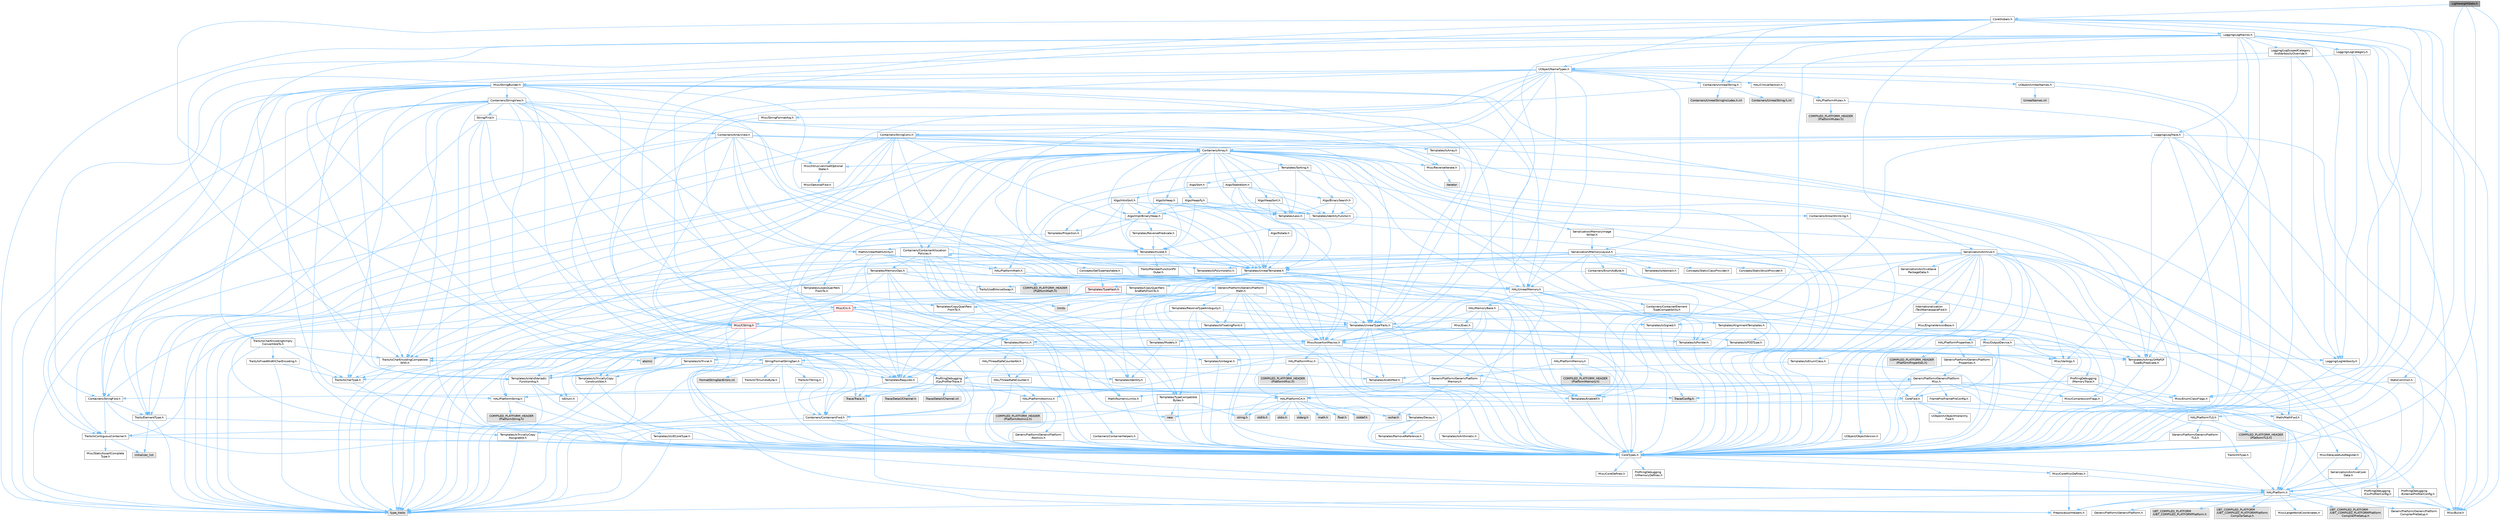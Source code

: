 digraph "LightweightStats.h"
{
 // INTERACTIVE_SVG=YES
 // LATEX_PDF_SIZE
  bgcolor="transparent";
  edge [fontname=Helvetica,fontsize=10,labelfontname=Helvetica,labelfontsize=10];
  node [fontname=Helvetica,fontsize=10,shape=box,height=0.2,width=0.4];
  Node1 [id="Node000001",label="LightweightStats.h",height=0.2,width=0.4,color="gray40", fillcolor="grey60", style="filled", fontcolor="black",tooltip=" "];
  Node1 -> Node2 [id="edge1_Node000001_Node000002",color="steelblue1",style="solid",tooltip=" "];
  Node2 [id="Node000002",label="CoreTypes.h",height=0.2,width=0.4,color="grey40", fillcolor="white", style="filled",URL="$dc/dec/CoreTypes_8h.html",tooltip=" "];
  Node2 -> Node3 [id="edge2_Node000002_Node000003",color="steelblue1",style="solid",tooltip=" "];
  Node3 [id="Node000003",label="HAL/Platform.h",height=0.2,width=0.4,color="grey40", fillcolor="white", style="filled",URL="$d9/dd0/Platform_8h.html",tooltip=" "];
  Node3 -> Node4 [id="edge3_Node000003_Node000004",color="steelblue1",style="solid",tooltip=" "];
  Node4 [id="Node000004",label="Misc/Build.h",height=0.2,width=0.4,color="grey40", fillcolor="white", style="filled",URL="$d3/dbb/Build_8h.html",tooltip=" "];
  Node3 -> Node5 [id="edge4_Node000003_Node000005",color="steelblue1",style="solid",tooltip=" "];
  Node5 [id="Node000005",label="Misc/LargeWorldCoordinates.h",height=0.2,width=0.4,color="grey40", fillcolor="white", style="filled",URL="$d2/dcb/LargeWorldCoordinates_8h.html",tooltip=" "];
  Node3 -> Node6 [id="edge5_Node000003_Node000006",color="steelblue1",style="solid",tooltip=" "];
  Node6 [id="Node000006",label="type_traits",height=0.2,width=0.4,color="grey60", fillcolor="#E0E0E0", style="filled",tooltip=" "];
  Node3 -> Node7 [id="edge6_Node000003_Node000007",color="steelblue1",style="solid",tooltip=" "];
  Node7 [id="Node000007",label="PreprocessorHelpers.h",height=0.2,width=0.4,color="grey40", fillcolor="white", style="filled",URL="$db/ddb/PreprocessorHelpers_8h.html",tooltip=" "];
  Node3 -> Node8 [id="edge7_Node000003_Node000008",color="steelblue1",style="solid",tooltip=" "];
  Node8 [id="Node000008",label="UBT_COMPILED_PLATFORM\l/UBT_COMPILED_PLATFORMPlatform\lCompilerPreSetup.h",height=0.2,width=0.4,color="grey60", fillcolor="#E0E0E0", style="filled",tooltip=" "];
  Node3 -> Node9 [id="edge8_Node000003_Node000009",color="steelblue1",style="solid",tooltip=" "];
  Node9 [id="Node000009",label="GenericPlatform/GenericPlatform\lCompilerPreSetup.h",height=0.2,width=0.4,color="grey40", fillcolor="white", style="filled",URL="$d9/dc8/GenericPlatformCompilerPreSetup_8h.html",tooltip=" "];
  Node3 -> Node10 [id="edge9_Node000003_Node000010",color="steelblue1",style="solid",tooltip=" "];
  Node10 [id="Node000010",label="GenericPlatform/GenericPlatform.h",height=0.2,width=0.4,color="grey40", fillcolor="white", style="filled",URL="$d6/d84/GenericPlatform_8h.html",tooltip=" "];
  Node3 -> Node11 [id="edge10_Node000003_Node000011",color="steelblue1",style="solid",tooltip=" "];
  Node11 [id="Node000011",label="UBT_COMPILED_PLATFORM\l/UBT_COMPILED_PLATFORMPlatform.h",height=0.2,width=0.4,color="grey60", fillcolor="#E0E0E0", style="filled",tooltip=" "];
  Node3 -> Node12 [id="edge11_Node000003_Node000012",color="steelblue1",style="solid",tooltip=" "];
  Node12 [id="Node000012",label="UBT_COMPILED_PLATFORM\l/UBT_COMPILED_PLATFORMPlatform\lCompilerSetup.h",height=0.2,width=0.4,color="grey60", fillcolor="#E0E0E0", style="filled",tooltip=" "];
  Node2 -> Node13 [id="edge12_Node000002_Node000013",color="steelblue1",style="solid",tooltip=" "];
  Node13 [id="Node000013",label="ProfilingDebugging\l/UMemoryDefines.h",height=0.2,width=0.4,color="grey40", fillcolor="white", style="filled",URL="$d2/da2/UMemoryDefines_8h.html",tooltip=" "];
  Node2 -> Node14 [id="edge13_Node000002_Node000014",color="steelblue1",style="solid",tooltip=" "];
  Node14 [id="Node000014",label="Misc/CoreMiscDefines.h",height=0.2,width=0.4,color="grey40", fillcolor="white", style="filled",URL="$da/d38/CoreMiscDefines_8h.html",tooltip=" "];
  Node14 -> Node3 [id="edge14_Node000014_Node000003",color="steelblue1",style="solid",tooltip=" "];
  Node14 -> Node7 [id="edge15_Node000014_Node000007",color="steelblue1",style="solid",tooltip=" "];
  Node2 -> Node15 [id="edge16_Node000002_Node000015",color="steelblue1",style="solid",tooltip=" "];
  Node15 [id="Node000015",label="Misc/CoreDefines.h",height=0.2,width=0.4,color="grey40", fillcolor="white", style="filled",URL="$d3/dd2/CoreDefines_8h.html",tooltip=" "];
  Node1 -> Node16 [id="edge17_Node000001_Node000016",color="steelblue1",style="solid",tooltip=" "];
  Node16 [id="Node000016",label="CoreGlobals.h",height=0.2,width=0.4,color="grey40", fillcolor="white", style="filled",URL="$d5/d8c/CoreGlobals_8h.html",tooltip=" "];
  Node16 -> Node17 [id="edge18_Node000016_Node000017",color="steelblue1",style="solid",tooltip=" "];
  Node17 [id="Node000017",label="Containers/UnrealString.h",height=0.2,width=0.4,color="grey40", fillcolor="white", style="filled",URL="$d5/dba/UnrealString_8h.html",tooltip=" "];
  Node17 -> Node18 [id="edge19_Node000017_Node000018",color="steelblue1",style="solid",tooltip=" "];
  Node18 [id="Node000018",label="Containers/UnrealStringIncludes.h.inl",height=0.2,width=0.4,color="grey60", fillcolor="#E0E0E0", style="filled",tooltip=" "];
  Node17 -> Node19 [id="edge20_Node000017_Node000019",color="steelblue1",style="solid",tooltip=" "];
  Node19 [id="Node000019",label="Containers/UnrealString.h.inl",height=0.2,width=0.4,color="grey60", fillcolor="#E0E0E0", style="filled",tooltip=" "];
  Node17 -> Node20 [id="edge21_Node000017_Node000020",color="steelblue1",style="solid",tooltip=" "];
  Node20 [id="Node000020",label="Misc/StringFormatArg.h",height=0.2,width=0.4,color="grey40", fillcolor="white", style="filled",URL="$d2/d16/StringFormatArg_8h.html",tooltip=" "];
  Node20 -> Node21 [id="edge22_Node000020_Node000021",color="steelblue1",style="solid",tooltip=" "];
  Node21 [id="Node000021",label="Containers/ContainersFwd.h",height=0.2,width=0.4,color="grey40", fillcolor="white", style="filled",URL="$d4/d0a/ContainersFwd_8h.html",tooltip=" "];
  Node21 -> Node3 [id="edge23_Node000021_Node000003",color="steelblue1",style="solid",tooltip=" "];
  Node21 -> Node2 [id="edge24_Node000021_Node000002",color="steelblue1",style="solid",tooltip=" "];
  Node21 -> Node22 [id="edge25_Node000021_Node000022",color="steelblue1",style="solid",tooltip=" "];
  Node22 [id="Node000022",label="Traits/IsContiguousContainer.h",height=0.2,width=0.4,color="grey40", fillcolor="white", style="filled",URL="$d5/d3c/IsContiguousContainer_8h.html",tooltip=" "];
  Node22 -> Node2 [id="edge26_Node000022_Node000002",color="steelblue1",style="solid",tooltip=" "];
  Node22 -> Node23 [id="edge27_Node000022_Node000023",color="steelblue1",style="solid",tooltip=" "];
  Node23 [id="Node000023",label="Misc/StaticAssertComplete\lType.h",height=0.2,width=0.4,color="grey40", fillcolor="white", style="filled",URL="$d5/d4e/StaticAssertCompleteType_8h.html",tooltip=" "];
  Node22 -> Node24 [id="edge28_Node000022_Node000024",color="steelblue1",style="solid",tooltip=" "];
  Node24 [id="Node000024",label="initializer_list",height=0.2,width=0.4,color="grey60", fillcolor="#E0E0E0", style="filled",tooltip=" "];
  Node16 -> Node2 [id="edge29_Node000016_Node000002",color="steelblue1",style="solid",tooltip=" "];
  Node16 -> Node25 [id="edge30_Node000016_Node000025",color="steelblue1",style="solid",tooltip=" "];
  Node25 [id="Node000025",label="HAL/PlatformTLS.h",height=0.2,width=0.4,color="grey40", fillcolor="white", style="filled",URL="$d0/def/PlatformTLS_8h.html",tooltip=" "];
  Node25 -> Node2 [id="edge31_Node000025_Node000002",color="steelblue1",style="solid",tooltip=" "];
  Node25 -> Node26 [id="edge32_Node000025_Node000026",color="steelblue1",style="solid",tooltip=" "];
  Node26 [id="Node000026",label="GenericPlatform/GenericPlatform\lTLS.h",height=0.2,width=0.4,color="grey40", fillcolor="white", style="filled",URL="$d3/d3c/GenericPlatformTLS_8h.html",tooltip=" "];
  Node26 -> Node2 [id="edge33_Node000026_Node000002",color="steelblue1",style="solid",tooltip=" "];
  Node25 -> Node27 [id="edge34_Node000025_Node000027",color="steelblue1",style="solid",tooltip=" "];
  Node27 [id="Node000027",label="COMPILED_PLATFORM_HEADER\l(PlatformTLS.h)",height=0.2,width=0.4,color="grey60", fillcolor="#E0E0E0", style="filled",tooltip=" "];
  Node16 -> Node28 [id="edge35_Node000016_Node000028",color="steelblue1",style="solid",tooltip=" "];
  Node28 [id="Node000028",label="Logging/LogMacros.h",height=0.2,width=0.4,color="grey40", fillcolor="white", style="filled",URL="$d0/d16/LogMacros_8h.html",tooltip=" "];
  Node28 -> Node17 [id="edge36_Node000028_Node000017",color="steelblue1",style="solid",tooltip=" "];
  Node28 -> Node2 [id="edge37_Node000028_Node000002",color="steelblue1",style="solid",tooltip=" "];
  Node28 -> Node7 [id="edge38_Node000028_Node000007",color="steelblue1",style="solid",tooltip=" "];
  Node28 -> Node29 [id="edge39_Node000028_Node000029",color="steelblue1",style="solid",tooltip=" "];
  Node29 [id="Node000029",label="Logging/LogCategory.h",height=0.2,width=0.4,color="grey40", fillcolor="white", style="filled",URL="$d9/d36/LogCategory_8h.html",tooltip=" "];
  Node29 -> Node2 [id="edge40_Node000029_Node000002",color="steelblue1",style="solid",tooltip=" "];
  Node29 -> Node30 [id="edge41_Node000029_Node000030",color="steelblue1",style="solid",tooltip=" "];
  Node30 [id="Node000030",label="Logging/LogVerbosity.h",height=0.2,width=0.4,color="grey40", fillcolor="white", style="filled",URL="$d2/d8f/LogVerbosity_8h.html",tooltip=" "];
  Node30 -> Node2 [id="edge42_Node000030_Node000002",color="steelblue1",style="solid",tooltip=" "];
  Node29 -> Node31 [id="edge43_Node000029_Node000031",color="steelblue1",style="solid",tooltip=" "];
  Node31 [id="Node000031",label="UObject/NameTypes.h",height=0.2,width=0.4,color="grey40", fillcolor="white", style="filled",URL="$d6/d35/NameTypes_8h.html",tooltip=" "];
  Node31 -> Node2 [id="edge44_Node000031_Node000002",color="steelblue1",style="solid",tooltip=" "];
  Node31 -> Node32 [id="edge45_Node000031_Node000032",color="steelblue1",style="solid",tooltip=" "];
  Node32 [id="Node000032",label="Misc/AssertionMacros.h",height=0.2,width=0.4,color="grey40", fillcolor="white", style="filled",URL="$d0/dfa/AssertionMacros_8h.html",tooltip=" "];
  Node32 -> Node2 [id="edge46_Node000032_Node000002",color="steelblue1",style="solid",tooltip=" "];
  Node32 -> Node3 [id="edge47_Node000032_Node000003",color="steelblue1",style="solid",tooltip=" "];
  Node32 -> Node33 [id="edge48_Node000032_Node000033",color="steelblue1",style="solid",tooltip=" "];
  Node33 [id="Node000033",label="HAL/PlatformMisc.h",height=0.2,width=0.4,color="grey40", fillcolor="white", style="filled",URL="$d0/df5/PlatformMisc_8h.html",tooltip=" "];
  Node33 -> Node2 [id="edge49_Node000033_Node000002",color="steelblue1",style="solid",tooltip=" "];
  Node33 -> Node34 [id="edge50_Node000033_Node000034",color="steelblue1",style="solid",tooltip=" "];
  Node34 [id="Node000034",label="GenericPlatform/GenericPlatform\lMisc.h",height=0.2,width=0.4,color="grey40", fillcolor="white", style="filled",URL="$db/d9a/GenericPlatformMisc_8h.html",tooltip=" "];
  Node34 -> Node35 [id="edge51_Node000034_Node000035",color="steelblue1",style="solid",tooltip=" "];
  Node35 [id="Node000035",label="Containers/StringFwd.h",height=0.2,width=0.4,color="grey40", fillcolor="white", style="filled",URL="$df/d37/StringFwd_8h.html",tooltip=" "];
  Node35 -> Node2 [id="edge52_Node000035_Node000002",color="steelblue1",style="solid",tooltip=" "];
  Node35 -> Node36 [id="edge53_Node000035_Node000036",color="steelblue1",style="solid",tooltip=" "];
  Node36 [id="Node000036",label="Traits/ElementType.h",height=0.2,width=0.4,color="grey40", fillcolor="white", style="filled",URL="$d5/d4f/ElementType_8h.html",tooltip=" "];
  Node36 -> Node3 [id="edge54_Node000036_Node000003",color="steelblue1",style="solid",tooltip=" "];
  Node36 -> Node24 [id="edge55_Node000036_Node000024",color="steelblue1",style="solid",tooltip=" "];
  Node36 -> Node6 [id="edge56_Node000036_Node000006",color="steelblue1",style="solid",tooltip=" "];
  Node35 -> Node22 [id="edge57_Node000035_Node000022",color="steelblue1",style="solid",tooltip=" "];
  Node34 -> Node37 [id="edge58_Node000034_Node000037",color="steelblue1",style="solid",tooltip=" "];
  Node37 [id="Node000037",label="CoreFwd.h",height=0.2,width=0.4,color="grey40", fillcolor="white", style="filled",URL="$d1/d1e/CoreFwd_8h.html",tooltip=" "];
  Node37 -> Node2 [id="edge59_Node000037_Node000002",color="steelblue1",style="solid",tooltip=" "];
  Node37 -> Node21 [id="edge60_Node000037_Node000021",color="steelblue1",style="solid",tooltip=" "];
  Node37 -> Node38 [id="edge61_Node000037_Node000038",color="steelblue1",style="solid",tooltip=" "];
  Node38 [id="Node000038",label="Math/MathFwd.h",height=0.2,width=0.4,color="grey40", fillcolor="white", style="filled",URL="$d2/d10/MathFwd_8h.html",tooltip=" "];
  Node38 -> Node3 [id="edge62_Node000038_Node000003",color="steelblue1",style="solid",tooltip=" "];
  Node37 -> Node39 [id="edge63_Node000037_Node000039",color="steelblue1",style="solid",tooltip=" "];
  Node39 [id="Node000039",label="UObject/UObjectHierarchy\lFwd.h",height=0.2,width=0.4,color="grey40", fillcolor="white", style="filled",URL="$d3/d13/UObjectHierarchyFwd_8h.html",tooltip=" "];
  Node34 -> Node2 [id="edge64_Node000034_Node000002",color="steelblue1",style="solid",tooltip=" "];
  Node34 -> Node40 [id="edge65_Node000034_Node000040",color="steelblue1",style="solid",tooltip=" "];
  Node40 [id="Node000040",label="FramePro/FrameProConfig.h",height=0.2,width=0.4,color="grey40", fillcolor="white", style="filled",URL="$d7/d90/FrameProConfig_8h.html",tooltip=" "];
  Node34 -> Node41 [id="edge66_Node000034_Node000041",color="steelblue1",style="solid",tooltip=" "];
  Node41 [id="Node000041",label="HAL/PlatformCrt.h",height=0.2,width=0.4,color="grey40", fillcolor="white", style="filled",URL="$d8/d75/PlatformCrt_8h.html",tooltip=" "];
  Node41 -> Node42 [id="edge67_Node000041_Node000042",color="steelblue1",style="solid",tooltip=" "];
  Node42 [id="Node000042",label="new",height=0.2,width=0.4,color="grey60", fillcolor="#E0E0E0", style="filled",tooltip=" "];
  Node41 -> Node43 [id="edge68_Node000041_Node000043",color="steelblue1",style="solid",tooltip=" "];
  Node43 [id="Node000043",label="wchar.h",height=0.2,width=0.4,color="grey60", fillcolor="#E0E0E0", style="filled",tooltip=" "];
  Node41 -> Node44 [id="edge69_Node000041_Node000044",color="steelblue1",style="solid",tooltip=" "];
  Node44 [id="Node000044",label="stddef.h",height=0.2,width=0.4,color="grey60", fillcolor="#E0E0E0", style="filled",tooltip=" "];
  Node41 -> Node45 [id="edge70_Node000041_Node000045",color="steelblue1",style="solid",tooltip=" "];
  Node45 [id="Node000045",label="stdlib.h",height=0.2,width=0.4,color="grey60", fillcolor="#E0E0E0", style="filled",tooltip=" "];
  Node41 -> Node46 [id="edge71_Node000041_Node000046",color="steelblue1",style="solid",tooltip=" "];
  Node46 [id="Node000046",label="stdio.h",height=0.2,width=0.4,color="grey60", fillcolor="#E0E0E0", style="filled",tooltip=" "];
  Node41 -> Node47 [id="edge72_Node000041_Node000047",color="steelblue1",style="solid",tooltip=" "];
  Node47 [id="Node000047",label="stdarg.h",height=0.2,width=0.4,color="grey60", fillcolor="#E0E0E0", style="filled",tooltip=" "];
  Node41 -> Node48 [id="edge73_Node000041_Node000048",color="steelblue1",style="solid",tooltip=" "];
  Node48 [id="Node000048",label="math.h",height=0.2,width=0.4,color="grey60", fillcolor="#E0E0E0", style="filled",tooltip=" "];
  Node41 -> Node49 [id="edge74_Node000041_Node000049",color="steelblue1",style="solid",tooltip=" "];
  Node49 [id="Node000049",label="float.h",height=0.2,width=0.4,color="grey60", fillcolor="#E0E0E0", style="filled",tooltip=" "];
  Node41 -> Node50 [id="edge75_Node000041_Node000050",color="steelblue1",style="solid",tooltip=" "];
  Node50 [id="Node000050",label="string.h",height=0.2,width=0.4,color="grey60", fillcolor="#E0E0E0", style="filled",tooltip=" "];
  Node34 -> Node51 [id="edge76_Node000034_Node000051",color="steelblue1",style="solid",tooltip=" "];
  Node51 [id="Node000051",label="Math/NumericLimits.h",height=0.2,width=0.4,color="grey40", fillcolor="white", style="filled",URL="$df/d1b/NumericLimits_8h.html",tooltip=" "];
  Node51 -> Node2 [id="edge77_Node000051_Node000002",color="steelblue1",style="solid",tooltip=" "];
  Node34 -> Node52 [id="edge78_Node000034_Node000052",color="steelblue1",style="solid",tooltip=" "];
  Node52 [id="Node000052",label="Misc/CompressionFlags.h",height=0.2,width=0.4,color="grey40", fillcolor="white", style="filled",URL="$d9/d76/CompressionFlags_8h.html",tooltip=" "];
  Node34 -> Node53 [id="edge79_Node000034_Node000053",color="steelblue1",style="solid",tooltip=" "];
  Node53 [id="Node000053",label="Misc/EnumClassFlags.h",height=0.2,width=0.4,color="grey40", fillcolor="white", style="filled",URL="$d8/de7/EnumClassFlags_8h.html",tooltip=" "];
  Node34 -> Node54 [id="edge80_Node000034_Node000054",color="steelblue1",style="solid",tooltip=" "];
  Node54 [id="Node000054",label="ProfilingDebugging\l/CsvProfilerConfig.h",height=0.2,width=0.4,color="grey40", fillcolor="white", style="filled",URL="$d3/d88/CsvProfilerConfig_8h.html",tooltip=" "];
  Node54 -> Node4 [id="edge81_Node000054_Node000004",color="steelblue1",style="solid",tooltip=" "];
  Node34 -> Node55 [id="edge82_Node000034_Node000055",color="steelblue1",style="solid",tooltip=" "];
  Node55 [id="Node000055",label="ProfilingDebugging\l/ExternalProfilerConfig.h",height=0.2,width=0.4,color="grey40", fillcolor="white", style="filled",URL="$d3/dbb/ExternalProfilerConfig_8h.html",tooltip=" "];
  Node55 -> Node4 [id="edge83_Node000055_Node000004",color="steelblue1",style="solid",tooltip=" "];
  Node33 -> Node56 [id="edge84_Node000033_Node000056",color="steelblue1",style="solid",tooltip=" "];
  Node56 [id="Node000056",label="COMPILED_PLATFORM_HEADER\l(PlatformMisc.h)",height=0.2,width=0.4,color="grey60", fillcolor="#E0E0E0", style="filled",tooltip=" "];
  Node33 -> Node57 [id="edge85_Node000033_Node000057",color="steelblue1",style="solid",tooltip=" "];
  Node57 [id="Node000057",label="ProfilingDebugging\l/CpuProfilerTrace.h",height=0.2,width=0.4,color="grey40", fillcolor="white", style="filled",URL="$da/dcb/CpuProfilerTrace_8h.html",tooltip=" "];
  Node57 -> Node2 [id="edge86_Node000057_Node000002",color="steelblue1",style="solid",tooltip=" "];
  Node57 -> Node21 [id="edge87_Node000057_Node000021",color="steelblue1",style="solid",tooltip=" "];
  Node57 -> Node58 [id="edge88_Node000057_Node000058",color="steelblue1",style="solid",tooltip=" "];
  Node58 [id="Node000058",label="HAL/PlatformAtomics.h",height=0.2,width=0.4,color="grey40", fillcolor="white", style="filled",URL="$d3/d36/PlatformAtomics_8h.html",tooltip=" "];
  Node58 -> Node2 [id="edge89_Node000058_Node000002",color="steelblue1",style="solid",tooltip=" "];
  Node58 -> Node59 [id="edge90_Node000058_Node000059",color="steelblue1",style="solid",tooltip=" "];
  Node59 [id="Node000059",label="GenericPlatform/GenericPlatform\lAtomics.h",height=0.2,width=0.4,color="grey40", fillcolor="white", style="filled",URL="$da/d72/GenericPlatformAtomics_8h.html",tooltip=" "];
  Node59 -> Node2 [id="edge91_Node000059_Node000002",color="steelblue1",style="solid",tooltip=" "];
  Node58 -> Node60 [id="edge92_Node000058_Node000060",color="steelblue1",style="solid",tooltip=" "];
  Node60 [id="Node000060",label="COMPILED_PLATFORM_HEADER\l(PlatformAtomics.h)",height=0.2,width=0.4,color="grey60", fillcolor="#E0E0E0", style="filled",tooltip=" "];
  Node57 -> Node7 [id="edge93_Node000057_Node000007",color="steelblue1",style="solid",tooltip=" "];
  Node57 -> Node4 [id="edge94_Node000057_Node000004",color="steelblue1",style="solid",tooltip=" "];
  Node57 -> Node61 [id="edge95_Node000057_Node000061",color="steelblue1",style="solid",tooltip=" "];
  Node61 [id="Node000061",label="Trace/Config.h",height=0.2,width=0.4,color="grey60", fillcolor="#E0E0E0", style="filled",tooltip=" "];
  Node57 -> Node62 [id="edge96_Node000057_Node000062",color="steelblue1",style="solid",tooltip=" "];
  Node62 [id="Node000062",label="Trace/Detail/Channel.h",height=0.2,width=0.4,color="grey60", fillcolor="#E0E0E0", style="filled",tooltip=" "];
  Node57 -> Node63 [id="edge97_Node000057_Node000063",color="steelblue1",style="solid",tooltip=" "];
  Node63 [id="Node000063",label="Trace/Detail/Channel.inl",height=0.2,width=0.4,color="grey60", fillcolor="#E0E0E0", style="filled",tooltip=" "];
  Node57 -> Node64 [id="edge98_Node000057_Node000064",color="steelblue1",style="solid",tooltip=" "];
  Node64 [id="Node000064",label="Trace/Trace.h",height=0.2,width=0.4,color="grey60", fillcolor="#E0E0E0", style="filled",tooltip=" "];
  Node32 -> Node7 [id="edge99_Node000032_Node000007",color="steelblue1",style="solid",tooltip=" "];
  Node32 -> Node65 [id="edge100_Node000032_Node000065",color="steelblue1",style="solid",tooltip=" "];
  Node65 [id="Node000065",label="Templates/EnableIf.h",height=0.2,width=0.4,color="grey40", fillcolor="white", style="filled",URL="$d7/d60/EnableIf_8h.html",tooltip=" "];
  Node65 -> Node2 [id="edge101_Node000065_Node000002",color="steelblue1",style="solid",tooltip=" "];
  Node32 -> Node66 [id="edge102_Node000032_Node000066",color="steelblue1",style="solid",tooltip=" "];
  Node66 [id="Node000066",label="Templates/IsArrayOrRefOf\lTypeByPredicate.h",height=0.2,width=0.4,color="grey40", fillcolor="white", style="filled",URL="$d6/da1/IsArrayOrRefOfTypeByPredicate_8h.html",tooltip=" "];
  Node66 -> Node2 [id="edge103_Node000066_Node000002",color="steelblue1",style="solid",tooltip=" "];
  Node32 -> Node67 [id="edge104_Node000032_Node000067",color="steelblue1",style="solid",tooltip=" "];
  Node67 [id="Node000067",label="Templates/IsValidVariadic\lFunctionArg.h",height=0.2,width=0.4,color="grey40", fillcolor="white", style="filled",URL="$d0/dc8/IsValidVariadicFunctionArg_8h.html",tooltip=" "];
  Node67 -> Node2 [id="edge105_Node000067_Node000002",color="steelblue1",style="solid",tooltip=" "];
  Node67 -> Node68 [id="edge106_Node000067_Node000068",color="steelblue1",style="solid",tooltip=" "];
  Node68 [id="Node000068",label="IsEnum.h",height=0.2,width=0.4,color="grey40", fillcolor="white", style="filled",URL="$d4/de5/IsEnum_8h.html",tooltip=" "];
  Node67 -> Node6 [id="edge107_Node000067_Node000006",color="steelblue1",style="solid",tooltip=" "];
  Node32 -> Node69 [id="edge108_Node000032_Node000069",color="steelblue1",style="solid",tooltip=" "];
  Node69 [id="Node000069",label="Traits/IsCharEncodingCompatible\lWith.h",height=0.2,width=0.4,color="grey40", fillcolor="white", style="filled",URL="$df/dd1/IsCharEncodingCompatibleWith_8h.html",tooltip=" "];
  Node69 -> Node6 [id="edge109_Node000069_Node000006",color="steelblue1",style="solid",tooltip=" "];
  Node69 -> Node70 [id="edge110_Node000069_Node000070",color="steelblue1",style="solid",tooltip=" "];
  Node70 [id="Node000070",label="Traits/IsCharType.h",height=0.2,width=0.4,color="grey40", fillcolor="white", style="filled",URL="$db/d51/IsCharType_8h.html",tooltip=" "];
  Node70 -> Node2 [id="edge111_Node000070_Node000002",color="steelblue1",style="solid",tooltip=" "];
  Node32 -> Node71 [id="edge112_Node000032_Node000071",color="steelblue1",style="solid",tooltip=" "];
  Node71 [id="Node000071",label="Misc/VarArgs.h",height=0.2,width=0.4,color="grey40", fillcolor="white", style="filled",URL="$d5/d6f/VarArgs_8h.html",tooltip=" "];
  Node71 -> Node2 [id="edge113_Node000071_Node000002",color="steelblue1",style="solid",tooltip=" "];
  Node32 -> Node72 [id="edge114_Node000032_Node000072",color="steelblue1",style="solid",tooltip=" "];
  Node72 [id="Node000072",label="String/FormatStringSan.h",height=0.2,width=0.4,color="grey40", fillcolor="white", style="filled",URL="$d3/d8b/FormatStringSan_8h.html",tooltip=" "];
  Node72 -> Node6 [id="edge115_Node000072_Node000006",color="steelblue1",style="solid",tooltip=" "];
  Node72 -> Node2 [id="edge116_Node000072_Node000002",color="steelblue1",style="solid",tooltip=" "];
  Node72 -> Node73 [id="edge117_Node000072_Node000073",color="steelblue1",style="solid",tooltip=" "];
  Node73 [id="Node000073",label="Templates/Requires.h",height=0.2,width=0.4,color="grey40", fillcolor="white", style="filled",URL="$dc/d96/Requires_8h.html",tooltip=" "];
  Node73 -> Node65 [id="edge118_Node000073_Node000065",color="steelblue1",style="solid",tooltip=" "];
  Node73 -> Node6 [id="edge119_Node000073_Node000006",color="steelblue1",style="solid",tooltip=" "];
  Node72 -> Node74 [id="edge120_Node000072_Node000074",color="steelblue1",style="solid",tooltip=" "];
  Node74 [id="Node000074",label="Templates/Identity.h",height=0.2,width=0.4,color="grey40", fillcolor="white", style="filled",URL="$d0/dd5/Identity_8h.html",tooltip=" "];
  Node72 -> Node67 [id="edge121_Node000072_Node000067",color="steelblue1",style="solid",tooltip=" "];
  Node72 -> Node70 [id="edge122_Node000072_Node000070",color="steelblue1",style="solid",tooltip=" "];
  Node72 -> Node75 [id="edge123_Node000072_Node000075",color="steelblue1",style="solid",tooltip=" "];
  Node75 [id="Node000075",label="Traits/IsTEnumAsByte.h",height=0.2,width=0.4,color="grey40", fillcolor="white", style="filled",URL="$d1/de6/IsTEnumAsByte_8h.html",tooltip=" "];
  Node72 -> Node76 [id="edge124_Node000072_Node000076",color="steelblue1",style="solid",tooltip=" "];
  Node76 [id="Node000076",label="Traits/IsTString.h",height=0.2,width=0.4,color="grey40", fillcolor="white", style="filled",URL="$d0/df8/IsTString_8h.html",tooltip=" "];
  Node76 -> Node21 [id="edge125_Node000076_Node000021",color="steelblue1",style="solid",tooltip=" "];
  Node72 -> Node21 [id="edge126_Node000072_Node000021",color="steelblue1",style="solid",tooltip=" "];
  Node72 -> Node77 [id="edge127_Node000072_Node000077",color="steelblue1",style="solid",tooltip=" "];
  Node77 [id="Node000077",label="FormatStringSanErrors.inl",height=0.2,width=0.4,color="grey60", fillcolor="#E0E0E0", style="filled",tooltip=" "];
  Node32 -> Node78 [id="edge128_Node000032_Node000078",color="steelblue1",style="solid",tooltip=" "];
  Node78 [id="Node000078",label="atomic",height=0.2,width=0.4,color="grey60", fillcolor="#E0E0E0", style="filled",tooltip=" "];
  Node31 -> Node79 [id="edge129_Node000031_Node000079",color="steelblue1",style="solid",tooltip=" "];
  Node79 [id="Node000079",label="HAL/UnrealMemory.h",height=0.2,width=0.4,color="grey40", fillcolor="white", style="filled",URL="$d9/d96/UnrealMemory_8h.html",tooltip=" "];
  Node79 -> Node2 [id="edge130_Node000079_Node000002",color="steelblue1",style="solid",tooltip=" "];
  Node79 -> Node80 [id="edge131_Node000079_Node000080",color="steelblue1",style="solid",tooltip=" "];
  Node80 [id="Node000080",label="GenericPlatform/GenericPlatform\lMemory.h",height=0.2,width=0.4,color="grey40", fillcolor="white", style="filled",URL="$dd/d22/GenericPlatformMemory_8h.html",tooltip=" "];
  Node80 -> Node37 [id="edge132_Node000080_Node000037",color="steelblue1",style="solid",tooltip=" "];
  Node80 -> Node2 [id="edge133_Node000080_Node000002",color="steelblue1",style="solid",tooltip=" "];
  Node80 -> Node81 [id="edge134_Node000080_Node000081",color="steelblue1",style="solid",tooltip=" "];
  Node81 [id="Node000081",label="HAL/PlatformString.h",height=0.2,width=0.4,color="grey40", fillcolor="white", style="filled",URL="$db/db5/PlatformString_8h.html",tooltip=" "];
  Node81 -> Node2 [id="edge135_Node000081_Node000002",color="steelblue1",style="solid",tooltip=" "];
  Node81 -> Node82 [id="edge136_Node000081_Node000082",color="steelblue1",style="solid",tooltip=" "];
  Node82 [id="Node000082",label="COMPILED_PLATFORM_HEADER\l(PlatformString.h)",height=0.2,width=0.4,color="grey60", fillcolor="#E0E0E0", style="filled",tooltip=" "];
  Node80 -> Node50 [id="edge137_Node000080_Node000050",color="steelblue1",style="solid",tooltip=" "];
  Node80 -> Node43 [id="edge138_Node000080_Node000043",color="steelblue1",style="solid",tooltip=" "];
  Node79 -> Node83 [id="edge139_Node000079_Node000083",color="steelblue1",style="solid",tooltip=" "];
  Node83 [id="Node000083",label="HAL/MemoryBase.h",height=0.2,width=0.4,color="grey40", fillcolor="white", style="filled",URL="$d6/d9f/MemoryBase_8h.html",tooltip=" "];
  Node83 -> Node2 [id="edge140_Node000083_Node000002",color="steelblue1",style="solid",tooltip=" "];
  Node83 -> Node58 [id="edge141_Node000083_Node000058",color="steelblue1",style="solid",tooltip=" "];
  Node83 -> Node41 [id="edge142_Node000083_Node000041",color="steelblue1",style="solid",tooltip=" "];
  Node83 -> Node84 [id="edge143_Node000083_Node000084",color="steelblue1",style="solid",tooltip=" "];
  Node84 [id="Node000084",label="Misc/Exec.h",height=0.2,width=0.4,color="grey40", fillcolor="white", style="filled",URL="$de/ddb/Exec_8h.html",tooltip=" "];
  Node84 -> Node2 [id="edge144_Node000084_Node000002",color="steelblue1",style="solid",tooltip=" "];
  Node84 -> Node32 [id="edge145_Node000084_Node000032",color="steelblue1",style="solid",tooltip=" "];
  Node83 -> Node85 [id="edge146_Node000083_Node000085",color="steelblue1",style="solid",tooltip=" "];
  Node85 [id="Node000085",label="Misc/OutputDevice.h",height=0.2,width=0.4,color="grey40", fillcolor="white", style="filled",URL="$d7/d32/OutputDevice_8h.html",tooltip=" "];
  Node85 -> Node37 [id="edge147_Node000085_Node000037",color="steelblue1",style="solid",tooltip=" "];
  Node85 -> Node2 [id="edge148_Node000085_Node000002",color="steelblue1",style="solid",tooltip=" "];
  Node85 -> Node30 [id="edge149_Node000085_Node000030",color="steelblue1",style="solid",tooltip=" "];
  Node85 -> Node71 [id="edge150_Node000085_Node000071",color="steelblue1",style="solid",tooltip=" "];
  Node85 -> Node66 [id="edge151_Node000085_Node000066",color="steelblue1",style="solid",tooltip=" "];
  Node85 -> Node67 [id="edge152_Node000085_Node000067",color="steelblue1",style="solid",tooltip=" "];
  Node85 -> Node69 [id="edge153_Node000085_Node000069",color="steelblue1",style="solid",tooltip=" "];
  Node83 -> Node86 [id="edge154_Node000083_Node000086",color="steelblue1",style="solid",tooltip=" "];
  Node86 [id="Node000086",label="Templates/Atomic.h",height=0.2,width=0.4,color="grey40", fillcolor="white", style="filled",URL="$d3/d91/Atomic_8h.html",tooltip=" "];
  Node86 -> Node87 [id="edge155_Node000086_Node000087",color="steelblue1",style="solid",tooltip=" "];
  Node87 [id="Node000087",label="HAL/ThreadSafeCounter.h",height=0.2,width=0.4,color="grey40", fillcolor="white", style="filled",URL="$dc/dc9/ThreadSafeCounter_8h.html",tooltip=" "];
  Node87 -> Node2 [id="edge156_Node000087_Node000002",color="steelblue1",style="solid",tooltip=" "];
  Node87 -> Node58 [id="edge157_Node000087_Node000058",color="steelblue1",style="solid",tooltip=" "];
  Node86 -> Node88 [id="edge158_Node000086_Node000088",color="steelblue1",style="solid",tooltip=" "];
  Node88 [id="Node000088",label="HAL/ThreadSafeCounter64.h",height=0.2,width=0.4,color="grey40", fillcolor="white", style="filled",URL="$d0/d12/ThreadSafeCounter64_8h.html",tooltip=" "];
  Node88 -> Node2 [id="edge159_Node000088_Node000002",color="steelblue1",style="solid",tooltip=" "];
  Node88 -> Node87 [id="edge160_Node000088_Node000087",color="steelblue1",style="solid",tooltip=" "];
  Node86 -> Node89 [id="edge161_Node000086_Node000089",color="steelblue1",style="solid",tooltip=" "];
  Node89 [id="Node000089",label="Templates/IsIntegral.h",height=0.2,width=0.4,color="grey40", fillcolor="white", style="filled",URL="$da/d64/IsIntegral_8h.html",tooltip=" "];
  Node89 -> Node2 [id="edge162_Node000089_Node000002",color="steelblue1",style="solid",tooltip=" "];
  Node86 -> Node90 [id="edge163_Node000086_Node000090",color="steelblue1",style="solid",tooltip=" "];
  Node90 [id="Node000090",label="Templates/IsTrivial.h",height=0.2,width=0.4,color="grey40", fillcolor="white", style="filled",URL="$da/d4c/IsTrivial_8h.html",tooltip=" "];
  Node90 -> Node91 [id="edge164_Node000090_Node000091",color="steelblue1",style="solid",tooltip=" "];
  Node91 [id="Node000091",label="Templates/AndOrNot.h",height=0.2,width=0.4,color="grey40", fillcolor="white", style="filled",URL="$db/d0a/AndOrNot_8h.html",tooltip=" "];
  Node91 -> Node2 [id="edge165_Node000091_Node000002",color="steelblue1",style="solid",tooltip=" "];
  Node90 -> Node92 [id="edge166_Node000090_Node000092",color="steelblue1",style="solid",tooltip=" "];
  Node92 [id="Node000092",label="Templates/IsTriviallyCopy\lConstructible.h",height=0.2,width=0.4,color="grey40", fillcolor="white", style="filled",URL="$d3/d78/IsTriviallyCopyConstructible_8h.html",tooltip=" "];
  Node92 -> Node2 [id="edge167_Node000092_Node000002",color="steelblue1",style="solid",tooltip=" "];
  Node92 -> Node6 [id="edge168_Node000092_Node000006",color="steelblue1",style="solid",tooltip=" "];
  Node90 -> Node93 [id="edge169_Node000090_Node000093",color="steelblue1",style="solid",tooltip=" "];
  Node93 [id="Node000093",label="Templates/IsTriviallyCopy\lAssignable.h",height=0.2,width=0.4,color="grey40", fillcolor="white", style="filled",URL="$d2/df2/IsTriviallyCopyAssignable_8h.html",tooltip=" "];
  Node93 -> Node2 [id="edge170_Node000093_Node000002",color="steelblue1",style="solid",tooltip=" "];
  Node93 -> Node6 [id="edge171_Node000093_Node000006",color="steelblue1",style="solid",tooltip=" "];
  Node90 -> Node6 [id="edge172_Node000090_Node000006",color="steelblue1",style="solid",tooltip=" "];
  Node86 -> Node94 [id="edge173_Node000086_Node000094",color="steelblue1",style="solid",tooltip=" "];
  Node94 [id="Node000094",label="Traits/IntType.h",height=0.2,width=0.4,color="grey40", fillcolor="white", style="filled",URL="$d7/deb/IntType_8h.html",tooltip=" "];
  Node94 -> Node3 [id="edge174_Node000094_Node000003",color="steelblue1",style="solid",tooltip=" "];
  Node86 -> Node78 [id="edge175_Node000086_Node000078",color="steelblue1",style="solid",tooltip=" "];
  Node79 -> Node95 [id="edge176_Node000079_Node000095",color="steelblue1",style="solid",tooltip=" "];
  Node95 [id="Node000095",label="HAL/PlatformMemory.h",height=0.2,width=0.4,color="grey40", fillcolor="white", style="filled",URL="$de/d68/PlatformMemory_8h.html",tooltip=" "];
  Node95 -> Node2 [id="edge177_Node000095_Node000002",color="steelblue1",style="solid",tooltip=" "];
  Node95 -> Node80 [id="edge178_Node000095_Node000080",color="steelblue1",style="solid",tooltip=" "];
  Node95 -> Node96 [id="edge179_Node000095_Node000096",color="steelblue1",style="solid",tooltip=" "];
  Node96 [id="Node000096",label="COMPILED_PLATFORM_HEADER\l(PlatformMemory.h)",height=0.2,width=0.4,color="grey60", fillcolor="#E0E0E0", style="filled",tooltip=" "];
  Node79 -> Node97 [id="edge180_Node000079_Node000097",color="steelblue1",style="solid",tooltip=" "];
  Node97 [id="Node000097",label="ProfilingDebugging\l/MemoryTrace.h",height=0.2,width=0.4,color="grey40", fillcolor="white", style="filled",URL="$da/dd7/MemoryTrace_8h.html",tooltip=" "];
  Node97 -> Node3 [id="edge181_Node000097_Node000003",color="steelblue1",style="solid",tooltip=" "];
  Node97 -> Node53 [id="edge182_Node000097_Node000053",color="steelblue1",style="solid",tooltip=" "];
  Node97 -> Node61 [id="edge183_Node000097_Node000061",color="steelblue1",style="solid",tooltip=" "];
  Node97 -> Node64 [id="edge184_Node000097_Node000064",color="steelblue1",style="solid",tooltip=" "];
  Node79 -> Node98 [id="edge185_Node000079_Node000098",color="steelblue1",style="solid",tooltip=" "];
  Node98 [id="Node000098",label="Templates/IsPointer.h",height=0.2,width=0.4,color="grey40", fillcolor="white", style="filled",URL="$d7/d05/IsPointer_8h.html",tooltip=" "];
  Node98 -> Node2 [id="edge186_Node000098_Node000002",color="steelblue1",style="solid",tooltip=" "];
  Node31 -> Node99 [id="edge187_Node000031_Node000099",color="steelblue1",style="solid",tooltip=" "];
  Node99 [id="Node000099",label="Templates/UnrealTypeTraits.h",height=0.2,width=0.4,color="grey40", fillcolor="white", style="filled",URL="$d2/d2d/UnrealTypeTraits_8h.html",tooltip=" "];
  Node99 -> Node2 [id="edge188_Node000099_Node000002",color="steelblue1",style="solid",tooltip=" "];
  Node99 -> Node98 [id="edge189_Node000099_Node000098",color="steelblue1",style="solid",tooltip=" "];
  Node99 -> Node32 [id="edge190_Node000099_Node000032",color="steelblue1",style="solid",tooltip=" "];
  Node99 -> Node91 [id="edge191_Node000099_Node000091",color="steelblue1",style="solid",tooltip=" "];
  Node99 -> Node65 [id="edge192_Node000099_Node000065",color="steelblue1",style="solid",tooltip=" "];
  Node99 -> Node100 [id="edge193_Node000099_Node000100",color="steelblue1",style="solid",tooltip=" "];
  Node100 [id="Node000100",label="Templates/IsArithmetic.h",height=0.2,width=0.4,color="grey40", fillcolor="white", style="filled",URL="$d2/d5d/IsArithmetic_8h.html",tooltip=" "];
  Node100 -> Node2 [id="edge194_Node000100_Node000002",color="steelblue1",style="solid",tooltip=" "];
  Node99 -> Node68 [id="edge195_Node000099_Node000068",color="steelblue1",style="solid",tooltip=" "];
  Node99 -> Node101 [id="edge196_Node000099_Node000101",color="steelblue1",style="solid",tooltip=" "];
  Node101 [id="Node000101",label="Templates/Models.h",height=0.2,width=0.4,color="grey40", fillcolor="white", style="filled",URL="$d3/d0c/Models_8h.html",tooltip=" "];
  Node101 -> Node74 [id="edge197_Node000101_Node000074",color="steelblue1",style="solid",tooltip=" "];
  Node99 -> Node102 [id="edge198_Node000099_Node000102",color="steelblue1",style="solid",tooltip=" "];
  Node102 [id="Node000102",label="Templates/IsPODType.h",height=0.2,width=0.4,color="grey40", fillcolor="white", style="filled",URL="$d7/db1/IsPODType_8h.html",tooltip=" "];
  Node102 -> Node2 [id="edge199_Node000102_Node000002",color="steelblue1",style="solid",tooltip=" "];
  Node99 -> Node103 [id="edge200_Node000099_Node000103",color="steelblue1",style="solid",tooltip=" "];
  Node103 [id="Node000103",label="Templates/IsUECoreType.h",height=0.2,width=0.4,color="grey40", fillcolor="white", style="filled",URL="$d1/db8/IsUECoreType_8h.html",tooltip=" "];
  Node103 -> Node2 [id="edge201_Node000103_Node000002",color="steelblue1",style="solid",tooltip=" "];
  Node103 -> Node6 [id="edge202_Node000103_Node000006",color="steelblue1",style="solid",tooltip=" "];
  Node99 -> Node92 [id="edge203_Node000099_Node000092",color="steelblue1",style="solid",tooltip=" "];
  Node31 -> Node104 [id="edge204_Node000031_Node000104",color="steelblue1",style="solid",tooltip=" "];
  Node104 [id="Node000104",label="Templates/UnrealTemplate.h",height=0.2,width=0.4,color="grey40", fillcolor="white", style="filled",URL="$d4/d24/UnrealTemplate_8h.html",tooltip=" "];
  Node104 -> Node2 [id="edge205_Node000104_Node000002",color="steelblue1",style="solid",tooltip=" "];
  Node104 -> Node98 [id="edge206_Node000104_Node000098",color="steelblue1",style="solid",tooltip=" "];
  Node104 -> Node79 [id="edge207_Node000104_Node000079",color="steelblue1",style="solid",tooltip=" "];
  Node104 -> Node105 [id="edge208_Node000104_Node000105",color="steelblue1",style="solid",tooltip=" "];
  Node105 [id="Node000105",label="Templates/CopyQualifiers\lAndRefsFromTo.h",height=0.2,width=0.4,color="grey40", fillcolor="white", style="filled",URL="$d3/db3/CopyQualifiersAndRefsFromTo_8h.html",tooltip=" "];
  Node105 -> Node106 [id="edge209_Node000105_Node000106",color="steelblue1",style="solid",tooltip=" "];
  Node106 [id="Node000106",label="Templates/CopyQualifiers\lFromTo.h",height=0.2,width=0.4,color="grey40", fillcolor="white", style="filled",URL="$d5/db4/CopyQualifiersFromTo_8h.html",tooltip=" "];
  Node104 -> Node99 [id="edge210_Node000104_Node000099",color="steelblue1",style="solid",tooltip=" "];
  Node104 -> Node107 [id="edge211_Node000104_Node000107",color="steelblue1",style="solid",tooltip=" "];
  Node107 [id="Node000107",label="Templates/RemoveReference.h",height=0.2,width=0.4,color="grey40", fillcolor="white", style="filled",URL="$da/dbe/RemoveReference_8h.html",tooltip=" "];
  Node107 -> Node2 [id="edge212_Node000107_Node000002",color="steelblue1",style="solid",tooltip=" "];
  Node104 -> Node73 [id="edge213_Node000104_Node000073",color="steelblue1",style="solid",tooltip=" "];
  Node104 -> Node108 [id="edge214_Node000104_Node000108",color="steelblue1",style="solid",tooltip=" "];
  Node108 [id="Node000108",label="Templates/TypeCompatible\lBytes.h",height=0.2,width=0.4,color="grey40", fillcolor="white", style="filled",URL="$df/d0a/TypeCompatibleBytes_8h.html",tooltip=" "];
  Node108 -> Node2 [id="edge215_Node000108_Node000002",color="steelblue1",style="solid",tooltip=" "];
  Node108 -> Node50 [id="edge216_Node000108_Node000050",color="steelblue1",style="solid",tooltip=" "];
  Node108 -> Node42 [id="edge217_Node000108_Node000042",color="steelblue1",style="solid",tooltip=" "];
  Node108 -> Node6 [id="edge218_Node000108_Node000006",color="steelblue1",style="solid",tooltip=" "];
  Node104 -> Node74 [id="edge219_Node000104_Node000074",color="steelblue1",style="solid",tooltip=" "];
  Node104 -> Node22 [id="edge220_Node000104_Node000022",color="steelblue1",style="solid",tooltip=" "];
  Node104 -> Node109 [id="edge221_Node000104_Node000109",color="steelblue1",style="solid",tooltip=" "];
  Node109 [id="Node000109",label="Traits/UseBitwiseSwap.h",height=0.2,width=0.4,color="grey40", fillcolor="white", style="filled",URL="$db/df3/UseBitwiseSwap_8h.html",tooltip=" "];
  Node109 -> Node2 [id="edge222_Node000109_Node000002",color="steelblue1",style="solid",tooltip=" "];
  Node109 -> Node6 [id="edge223_Node000109_Node000006",color="steelblue1",style="solid",tooltip=" "];
  Node104 -> Node6 [id="edge224_Node000104_Node000006",color="steelblue1",style="solid",tooltip=" "];
  Node31 -> Node17 [id="edge225_Node000031_Node000017",color="steelblue1",style="solid",tooltip=" "];
  Node31 -> Node110 [id="edge226_Node000031_Node000110",color="steelblue1",style="solid",tooltip=" "];
  Node110 [id="Node000110",label="HAL/CriticalSection.h",height=0.2,width=0.4,color="grey40", fillcolor="white", style="filled",URL="$d6/d90/CriticalSection_8h.html",tooltip=" "];
  Node110 -> Node111 [id="edge227_Node000110_Node000111",color="steelblue1",style="solid",tooltip=" "];
  Node111 [id="Node000111",label="HAL/PlatformMutex.h",height=0.2,width=0.4,color="grey40", fillcolor="white", style="filled",URL="$d9/d0b/PlatformMutex_8h.html",tooltip=" "];
  Node111 -> Node2 [id="edge228_Node000111_Node000002",color="steelblue1",style="solid",tooltip=" "];
  Node111 -> Node112 [id="edge229_Node000111_Node000112",color="steelblue1",style="solid",tooltip=" "];
  Node112 [id="Node000112",label="COMPILED_PLATFORM_HEADER\l(PlatformMutex.h)",height=0.2,width=0.4,color="grey60", fillcolor="#E0E0E0", style="filled",tooltip=" "];
  Node31 -> Node113 [id="edge230_Node000031_Node000113",color="steelblue1",style="solid",tooltip=" "];
  Node113 [id="Node000113",label="Containers/StringConv.h",height=0.2,width=0.4,color="grey40", fillcolor="white", style="filled",URL="$d3/ddf/StringConv_8h.html",tooltip=" "];
  Node113 -> Node2 [id="edge231_Node000113_Node000002",color="steelblue1",style="solid",tooltip=" "];
  Node113 -> Node32 [id="edge232_Node000113_Node000032",color="steelblue1",style="solid",tooltip=" "];
  Node113 -> Node114 [id="edge233_Node000113_Node000114",color="steelblue1",style="solid",tooltip=" "];
  Node114 [id="Node000114",label="Containers/ContainerAllocation\lPolicies.h",height=0.2,width=0.4,color="grey40", fillcolor="white", style="filled",URL="$d7/dff/ContainerAllocationPolicies_8h.html",tooltip=" "];
  Node114 -> Node2 [id="edge234_Node000114_Node000002",color="steelblue1",style="solid",tooltip=" "];
  Node114 -> Node115 [id="edge235_Node000114_Node000115",color="steelblue1",style="solid",tooltip=" "];
  Node115 [id="Node000115",label="Containers/ContainerHelpers.h",height=0.2,width=0.4,color="grey40", fillcolor="white", style="filled",URL="$d7/d33/ContainerHelpers_8h.html",tooltip=" "];
  Node115 -> Node2 [id="edge236_Node000115_Node000002",color="steelblue1",style="solid",tooltip=" "];
  Node114 -> Node114 [id="edge237_Node000114_Node000114",color="steelblue1",style="solid",tooltip=" "];
  Node114 -> Node116 [id="edge238_Node000114_Node000116",color="steelblue1",style="solid",tooltip=" "];
  Node116 [id="Node000116",label="HAL/PlatformMath.h",height=0.2,width=0.4,color="grey40", fillcolor="white", style="filled",URL="$dc/d53/PlatformMath_8h.html",tooltip=" "];
  Node116 -> Node2 [id="edge239_Node000116_Node000002",color="steelblue1",style="solid",tooltip=" "];
  Node116 -> Node117 [id="edge240_Node000116_Node000117",color="steelblue1",style="solid",tooltip=" "];
  Node117 [id="Node000117",label="GenericPlatform/GenericPlatform\lMath.h",height=0.2,width=0.4,color="grey40", fillcolor="white", style="filled",URL="$d5/d79/GenericPlatformMath_8h.html",tooltip=" "];
  Node117 -> Node2 [id="edge241_Node000117_Node000002",color="steelblue1",style="solid",tooltip=" "];
  Node117 -> Node21 [id="edge242_Node000117_Node000021",color="steelblue1",style="solid",tooltip=" "];
  Node117 -> Node41 [id="edge243_Node000117_Node000041",color="steelblue1",style="solid",tooltip=" "];
  Node117 -> Node91 [id="edge244_Node000117_Node000091",color="steelblue1",style="solid",tooltip=" "];
  Node117 -> Node118 [id="edge245_Node000117_Node000118",color="steelblue1",style="solid",tooltip=" "];
  Node118 [id="Node000118",label="Templates/Decay.h",height=0.2,width=0.4,color="grey40", fillcolor="white", style="filled",URL="$dd/d0f/Decay_8h.html",tooltip=" "];
  Node118 -> Node2 [id="edge246_Node000118_Node000002",color="steelblue1",style="solid",tooltip=" "];
  Node118 -> Node107 [id="edge247_Node000118_Node000107",color="steelblue1",style="solid",tooltip=" "];
  Node118 -> Node6 [id="edge248_Node000118_Node000006",color="steelblue1",style="solid",tooltip=" "];
  Node117 -> Node119 [id="edge249_Node000117_Node000119",color="steelblue1",style="solid",tooltip=" "];
  Node119 [id="Node000119",label="Templates/IsFloatingPoint.h",height=0.2,width=0.4,color="grey40", fillcolor="white", style="filled",URL="$d3/d11/IsFloatingPoint_8h.html",tooltip=" "];
  Node119 -> Node2 [id="edge250_Node000119_Node000002",color="steelblue1",style="solid",tooltip=" "];
  Node117 -> Node99 [id="edge251_Node000117_Node000099",color="steelblue1",style="solid",tooltip=" "];
  Node117 -> Node73 [id="edge252_Node000117_Node000073",color="steelblue1",style="solid",tooltip=" "];
  Node117 -> Node120 [id="edge253_Node000117_Node000120",color="steelblue1",style="solid",tooltip=" "];
  Node120 [id="Node000120",label="Templates/ResolveTypeAmbiguity.h",height=0.2,width=0.4,color="grey40", fillcolor="white", style="filled",URL="$df/d1f/ResolveTypeAmbiguity_8h.html",tooltip=" "];
  Node120 -> Node2 [id="edge254_Node000120_Node000002",color="steelblue1",style="solid",tooltip=" "];
  Node120 -> Node119 [id="edge255_Node000120_Node000119",color="steelblue1",style="solid",tooltip=" "];
  Node120 -> Node99 [id="edge256_Node000120_Node000099",color="steelblue1",style="solid",tooltip=" "];
  Node120 -> Node121 [id="edge257_Node000120_Node000121",color="steelblue1",style="solid",tooltip=" "];
  Node121 [id="Node000121",label="Templates/IsSigned.h",height=0.2,width=0.4,color="grey40", fillcolor="white", style="filled",URL="$d8/dd8/IsSigned_8h.html",tooltip=" "];
  Node121 -> Node2 [id="edge258_Node000121_Node000002",color="steelblue1",style="solid",tooltip=" "];
  Node120 -> Node89 [id="edge259_Node000120_Node000089",color="steelblue1",style="solid",tooltip=" "];
  Node120 -> Node73 [id="edge260_Node000120_Node000073",color="steelblue1",style="solid",tooltip=" "];
  Node117 -> Node108 [id="edge261_Node000117_Node000108",color="steelblue1",style="solid",tooltip=" "];
  Node117 -> Node122 [id="edge262_Node000117_Node000122",color="steelblue1",style="solid",tooltip=" "];
  Node122 [id="Node000122",label="limits",height=0.2,width=0.4,color="grey60", fillcolor="#E0E0E0", style="filled",tooltip=" "];
  Node117 -> Node6 [id="edge263_Node000117_Node000006",color="steelblue1",style="solid",tooltip=" "];
  Node116 -> Node123 [id="edge264_Node000116_Node000123",color="steelblue1",style="solid",tooltip=" "];
  Node123 [id="Node000123",label="COMPILED_PLATFORM_HEADER\l(PlatformMath.h)",height=0.2,width=0.4,color="grey60", fillcolor="#E0E0E0", style="filled",tooltip=" "];
  Node114 -> Node79 [id="edge265_Node000114_Node000079",color="steelblue1",style="solid",tooltip=" "];
  Node114 -> Node51 [id="edge266_Node000114_Node000051",color="steelblue1",style="solid",tooltip=" "];
  Node114 -> Node32 [id="edge267_Node000114_Node000032",color="steelblue1",style="solid",tooltip=" "];
  Node114 -> Node124 [id="edge268_Node000114_Node000124",color="steelblue1",style="solid",tooltip=" "];
  Node124 [id="Node000124",label="Templates/IsPolymorphic.h",height=0.2,width=0.4,color="grey40", fillcolor="white", style="filled",URL="$dc/d20/IsPolymorphic_8h.html",tooltip=" "];
  Node114 -> Node125 [id="edge269_Node000114_Node000125",color="steelblue1",style="solid",tooltip=" "];
  Node125 [id="Node000125",label="Templates/MemoryOps.h",height=0.2,width=0.4,color="grey40", fillcolor="white", style="filled",URL="$db/dea/MemoryOps_8h.html",tooltip=" "];
  Node125 -> Node2 [id="edge270_Node000125_Node000002",color="steelblue1",style="solid",tooltip=" "];
  Node125 -> Node79 [id="edge271_Node000125_Node000079",color="steelblue1",style="solid",tooltip=" "];
  Node125 -> Node93 [id="edge272_Node000125_Node000093",color="steelblue1",style="solid",tooltip=" "];
  Node125 -> Node92 [id="edge273_Node000125_Node000092",color="steelblue1",style="solid",tooltip=" "];
  Node125 -> Node73 [id="edge274_Node000125_Node000073",color="steelblue1",style="solid",tooltip=" "];
  Node125 -> Node99 [id="edge275_Node000125_Node000099",color="steelblue1",style="solid",tooltip=" "];
  Node125 -> Node109 [id="edge276_Node000125_Node000109",color="steelblue1",style="solid",tooltip=" "];
  Node125 -> Node42 [id="edge277_Node000125_Node000042",color="steelblue1",style="solid",tooltip=" "];
  Node125 -> Node6 [id="edge278_Node000125_Node000006",color="steelblue1",style="solid",tooltip=" "];
  Node114 -> Node108 [id="edge279_Node000114_Node000108",color="steelblue1",style="solid",tooltip=" "];
  Node114 -> Node6 [id="edge280_Node000114_Node000006",color="steelblue1",style="solid",tooltip=" "];
  Node113 -> Node126 [id="edge281_Node000113_Node000126",color="steelblue1",style="solid",tooltip=" "];
  Node126 [id="Node000126",label="Containers/Array.h",height=0.2,width=0.4,color="grey40", fillcolor="white", style="filled",URL="$df/dd0/Array_8h.html",tooltip=" "];
  Node126 -> Node2 [id="edge282_Node000126_Node000002",color="steelblue1",style="solid",tooltip=" "];
  Node126 -> Node32 [id="edge283_Node000126_Node000032",color="steelblue1",style="solid",tooltip=" "];
  Node126 -> Node127 [id="edge284_Node000126_Node000127",color="steelblue1",style="solid",tooltip=" "];
  Node127 [id="Node000127",label="Misc/IntrusiveUnsetOptional\lState.h",height=0.2,width=0.4,color="grey40", fillcolor="white", style="filled",URL="$d2/d0a/IntrusiveUnsetOptionalState_8h.html",tooltip=" "];
  Node127 -> Node128 [id="edge285_Node000127_Node000128",color="steelblue1",style="solid",tooltip=" "];
  Node128 [id="Node000128",label="Misc/OptionalFwd.h",height=0.2,width=0.4,color="grey40", fillcolor="white", style="filled",URL="$dc/d50/OptionalFwd_8h.html",tooltip=" "];
  Node126 -> Node129 [id="edge286_Node000126_Node000129",color="steelblue1",style="solid",tooltip=" "];
  Node129 [id="Node000129",label="Misc/ReverseIterate.h",height=0.2,width=0.4,color="grey40", fillcolor="white", style="filled",URL="$db/de3/ReverseIterate_8h.html",tooltip=" "];
  Node129 -> Node3 [id="edge287_Node000129_Node000003",color="steelblue1",style="solid",tooltip=" "];
  Node129 -> Node130 [id="edge288_Node000129_Node000130",color="steelblue1",style="solid",tooltip=" "];
  Node130 [id="Node000130",label="iterator",height=0.2,width=0.4,color="grey60", fillcolor="#E0E0E0", style="filled",tooltip=" "];
  Node126 -> Node79 [id="edge289_Node000126_Node000079",color="steelblue1",style="solid",tooltip=" "];
  Node126 -> Node99 [id="edge290_Node000126_Node000099",color="steelblue1",style="solid",tooltip=" "];
  Node126 -> Node104 [id="edge291_Node000126_Node000104",color="steelblue1",style="solid",tooltip=" "];
  Node126 -> Node131 [id="edge292_Node000126_Node000131",color="steelblue1",style="solid",tooltip=" "];
  Node131 [id="Node000131",label="Containers/AllowShrinking.h",height=0.2,width=0.4,color="grey40", fillcolor="white", style="filled",URL="$d7/d1a/AllowShrinking_8h.html",tooltip=" "];
  Node131 -> Node2 [id="edge293_Node000131_Node000002",color="steelblue1",style="solid",tooltip=" "];
  Node126 -> Node114 [id="edge294_Node000126_Node000114",color="steelblue1",style="solid",tooltip=" "];
  Node126 -> Node132 [id="edge295_Node000126_Node000132",color="steelblue1",style="solid",tooltip=" "];
  Node132 [id="Node000132",label="Containers/ContainerElement\lTypeCompatibility.h",height=0.2,width=0.4,color="grey40", fillcolor="white", style="filled",URL="$df/ddf/ContainerElementTypeCompatibility_8h.html",tooltip=" "];
  Node132 -> Node2 [id="edge296_Node000132_Node000002",color="steelblue1",style="solid",tooltip=" "];
  Node132 -> Node99 [id="edge297_Node000132_Node000099",color="steelblue1",style="solid",tooltip=" "];
  Node126 -> Node133 [id="edge298_Node000126_Node000133",color="steelblue1",style="solid",tooltip=" "];
  Node133 [id="Node000133",label="Serialization/Archive.h",height=0.2,width=0.4,color="grey40", fillcolor="white", style="filled",URL="$d7/d3b/Archive_8h.html",tooltip=" "];
  Node133 -> Node37 [id="edge299_Node000133_Node000037",color="steelblue1",style="solid",tooltip=" "];
  Node133 -> Node2 [id="edge300_Node000133_Node000002",color="steelblue1",style="solid",tooltip=" "];
  Node133 -> Node134 [id="edge301_Node000133_Node000134",color="steelblue1",style="solid",tooltip=" "];
  Node134 [id="Node000134",label="HAL/PlatformProperties.h",height=0.2,width=0.4,color="grey40", fillcolor="white", style="filled",URL="$d9/db0/PlatformProperties_8h.html",tooltip=" "];
  Node134 -> Node2 [id="edge302_Node000134_Node000002",color="steelblue1",style="solid",tooltip=" "];
  Node134 -> Node135 [id="edge303_Node000134_Node000135",color="steelblue1",style="solid",tooltip=" "];
  Node135 [id="Node000135",label="GenericPlatform/GenericPlatform\lProperties.h",height=0.2,width=0.4,color="grey40", fillcolor="white", style="filled",URL="$d2/dcd/GenericPlatformProperties_8h.html",tooltip=" "];
  Node135 -> Node2 [id="edge304_Node000135_Node000002",color="steelblue1",style="solid",tooltip=" "];
  Node135 -> Node34 [id="edge305_Node000135_Node000034",color="steelblue1",style="solid",tooltip=" "];
  Node134 -> Node136 [id="edge306_Node000134_Node000136",color="steelblue1",style="solid",tooltip=" "];
  Node136 [id="Node000136",label="COMPILED_PLATFORM_HEADER\l(PlatformProperties.h)",height=0.2,width=0.4,color="grey60", fillcolor="#E0E0E0", style="filled",tooltip=" "];
  Node133 -> Node137 [id="edge307_Node000133_Node000137",color="steelblue1",style="solid",tooltip=" "];
  Node137 [id="Node000137",label="Internationalization\l/TextNamespaceFwd.h",height=0.2,width=0.4,color="grey40", fillcolor="white", style="filled",URL="$d8/d97/TextNamespaceFwd_8h.html",tooltip=" "];
  Node137 -> Node2 [id="edge308_Node000137_Node000002",color="steelblue1",style="solid",tooltip=" "];
  Node133 -> Node38 [id="edge309_Node000133_Node000038",color="steelblue1",style="solid",tooltip=" "];
  Node133 -> Node32 [id="edge310_Node000133_Node000032",color="steelblue1",style="solid",tooltip=" "];
  Node133 -> Node4 [id="edge311_Node000133_Node000004",color="steelblue1",style="solid",tooltip=" "];
  Node133 -> Node52 [id="edge312_Node000133_Node000052",color="steelblue1",style="solid",tooltip=" "];
  Node133 -> Node138 [id="edge313_Node000133_Node000138",color="steelblue1",style="solid",tooltip=" "];
  Node138 [id="Node000138",label="Misc/EngineVersionBase.h",height=0.2,width=0.4,color="grey40", fillcolor="white", style="filled",URL="$d5/d2b/EngineVersionBase_8h.html",tooltip=" "];
  Node138 -> Node2 [id="edge314_Node000138_Node000002",color="steelblue1",style="solid",tooltip=" "];
  Node133 -> Node71 [id="edge315_Node000133_Node000071",color="steelblue1",style="solid",tooltip=" "];
  Node133 -> Node139 [id="edge316_Node000133_Node000139",color="steelblue1",style="solid",tooltip=" "];
  Node139 [id="Node000139",label="Serialization/ArchiveCook\lData.h",height=0.2,width=0.4,color="grey40", fillcolor="white", style="filled",URL="$dc/db6/ArchiveCookData_8h.html",tooltip=" "];
  Node139 -> Node3 [id="edge317_Node000139_Node000003",color="steelblue1",style="solid",tooltip=" "];
  Node133 -> Node140 [id="edge318_Node000133_Node000140",color="steelblue1",style="solid",tooltip=" "];
  Node140 [id="Node000140",label="Serialization/ArchiveSave\lPackageData.h",height=0.2,width=0.4,color="grey40", fillcolor="white", style="filled",URL="$d1/d37/ArchiveSavePackageData_8h.html",tooltip=" "];
  Node133 -> Node65 [id="edge319_Node000133_Node000065",color="steelblue1",style="solid",tooltip=" "];
  Node133 -> Node66 [id="edge320_Node000133_Node000066",color="steelblue1",style="solid",tooltip=" "];
  Node133 -> Node141 [id="edge321_Node000133_Node000141",color="steelblue1",style="solid",tooltip=" "];
  Node141 [id="Node000141",label="Templates/IsEnumClass.h",height=0.2,width=0.4,color="grey40", fillcolor="white", style="filled",URL="$d7/d15/IsEnumClass_8h.html",tooltip=" "];
  Node141 -> Node2 [id="edge322_Node000141_Node000002",color="steelblue1",style="solid",tooltip=" "];
  Node141 -> Node91 [id="edge323_Node000141_Node000091",color="steelblue1",style="solid",tooltip=" "];
  Node133 -> Node121 [id="edge324_Node000133_Node000121",color="steelblue1",style="solid",tooltip=" "];
  Node133 -> Node67 [id="edge325_Node000133_Node000067",color="steelblue1",style="solid",tooltip=" "];
  Node133 -> Node104 [id="edge326_Node000133_Node000104",color="steelblue1",style="solid",tooltip=" "];
  Node133 -> Node69 [id="edge327_Node000133_Node000069",color="steelblue1",style="solid",tooltip=" "];
  Node133 -> Node142 [id="edge328_Node000133_Node000142",color="steelblue1",style="solid",tooltip=" "];
  Node142 [id="Node000142",label="UObject/ObjectVersion.h",height=0.2,width=0.4,color="grey40", fillcolor="white", style="filled",URL="$da/d63/ObjectVersion_8h.html",tooltip=" "];
  Node142 -> Node2 [id="edge329_Node000142_Node000002",color="steelblue1",style="solid",tooltip=" "];
  Node126 -> Node143 [id="edge330_Node000126_Node000143",color="steelblue1",style="solid",tooltip=" "];
  Node143 [id="Node000143",label="Serialization/MemoryImage\lWriter.h",height=0.2,width=0.4,color="grey40", fillcolor="white", style="filled",URL="$d0/d08/MemoryImageWriter_8h.html",tooltip=" "];
  Node143 -> Node2 [id="edge331_Node000143_Node000002",color="steelblue1",style="solid",tooltip=" "];
  Node143 -> Node144 [id="edge332_Node000143_Node000144",color="steelblue1",style="solid",tooltip=" "];
  Node144 [id="Node000144",label="Serialization/MemoryLayout.h",height=0.2,width=0.4,color="grey40", fillcolor="white", style="filled",URL="$d7/d66/MemoryLayout_8h.html",tooltip=" "];
  Node144 -> Node145 [id="edge333_Node000144_Node000145",color="steelblue1",style="solid",tooltip=" "];
  Node145 [id="Node000145",label="Concepts/StaticClassProvider.h",height=0.2,width=0.4,color="grey40", fillcolor="white", style="filled",URL="$dd/d83/StaticClassProvider_8h.html",tooltip=" "];
  Node144 -> Node146 [id="edge334_Node000144_Node000146",color="steelblue1",style="solid",tooltip=" "];
  Node146 [id="Node000146",label="Concepts/StaticStructProvider.h",height=0.2,width=0.4,color="grey40", fillcolor="white", style="filled",URL="$d5/d77/StaticStructProvider_8h.html",tooltip=" "];
  Node144 -> Node147 [id="edge335_Node000144_Node000147",color="steelblue1",style="solid",tooltip=" "];
  Node147 [id="Node000147",label="Containers/EnumAsByte.h",height=0.2,width=0.4,color="grey40", fillcolor="white", style="filled",URL="$d6/d9a/EnumAsByte_8h.html",tooltip=" "];
  Node147 -> Node2 [id="edge336_Node000147_Node000002",color="steelblue1",style="solid",tooltip=" "];
  Node147 -> Node102 [id="edge337_Node000147_Node000102",color="steelblue1",style="solid",tooltip=" "];
  Node147 -> Node148 [id="edge338_Node000147_Node000148",color="steelblue1",style="solid",tooltip=" "];
  Node148 [id="Node000148",label="Templates/TypeHash.h",height=0.2,width=0.4,color="red", fillcolor="#FFF0F0", style="filled",URL="$d1/d62/TypeHash_8h.html",tooltip=" "];
  Node148 -> Node2 [id="edge339_Node000148_Node000002",color="steelblue1",style="solid",tooltip=" "];
  Node148 -> Node73 [id="edge340_Node000148_Node000073",color="steelblue1",style="solid",tooltip=" "];
  Node148 -> Node149 [id="edge341_Node000148_Node000149",color="steelblue1",style="solid",tooltip=" "];
  Node149 [id="Node000149",label="Misc/Crc.h",height=0.2,width=0.4,color="red", fillcolor="#FFF0F0", style="filled",URL="$d4/dd2/Crc_8h.html",tooltip=" "];
  Node149 -> Node2 [id="edge342_Node000149_Node000002",color="steelblue1",style="solid",tooltip=" "];
  Node149 -> Node81 [id="edge343_Node000149_Node000081",color="steelblue1",style="solid",tooltip=" "];
  Node149 -> Node32 [id="edge344_Node000149_Node000032",color="steelblue1",style="solid",tooltip=" "];
  Node149 -> Node150 [id="edge345_Node000149_Node000150",color="steelblue1",style="solid",tooltip=" "];
  Node150 [id="Node000150",label="Misc/CString.h",height=0.2,width=0.4,color="red", fillcolor="#FFF0F0", style="filled",URL="$d2/d49/CString_8h.html",tooltip=" "];
  Node150 -> Node2 [id="edge346_Node000150_Node000002",color="steelblue1",style="solid",tooltip=" "];
  Node150 -> Node41 [id="edge347_Node000150_Node000041",color="steelblue1",style="solid",tooltip=" "];
  Node150 -> Node81 [id="edge348_Node000150_Node000081",color="steelblue1",style="solid",tooltip=" "];
  Node150 -> Node32 [id="edge349_Node000150_Node000032",color="steelblue1",style="solid",tooltip=" "];
  Node150 -> Node71 [id="edge350_Node000150_Node000071",color="steelblue1",style="solid",tooltip=" "];
  Node150 -> Node66 [id="edge351_Node000150_Node000066",color="steelblue1",style="solid",tooltip=" "];
  Node150 -> Node67 [id="edge352_Node000150_Node000067",color="steelblue1",style="solid",tooltip=" "];
  Node150 -> Node69 [id="edge353_Node000150_Node000069",color="steelblue1",style="solid",tooltip=" "];
  Node149 -> Node99 [id="edge354_Node000149_Node000099",color="steelblue1",style="solid",tooltip=" "];
  Node149 -> Node70 [id="edge355_Node000149_Node000070",color="steelblue1",style="solid",tooltip=" "];
  Node148 -> Node6 [id="edge356_Node000148_Node000006",color="steelblue1",style="solid",tooltip=" "];
  Node144 -> Node35 [id="edge357_Node000144_Node000035",color="steelblue1",style="solid",tooltip=" "];
  Node144 -> Node79 [id="edge358_Node000144_Node000079",color="steelblue1",style="solid",tooltip=" "];
  Node144 -> Node155 [id="edge359_Node000144_Node000155",color="steelblue1",style="solid",tooltip=" "];
  Node155 [id="Node000155",label="Misc/DelayedAutoRegister.h",height=0.2,width=0.4,color="grey40", fillcolor="white", style="filled",URL="$d1/dda/DelayedAutoRegister_8h.html",tooltip=" "];
  Node155 -> Node3 [id="edge360_Node000155_Node000003",color="steelblue1",style="solid",tooltip=" "];
  Node144 -> Node65 [id="edge361_Node000144_Node000065",color="steelblue1",style="solid",tooltip=" "];
  Node144 -> Node156 [id="edge362_Node000144_Node000156",color="steelblue1",style="solid",tooltip=" "];
  Node156 [id="Node000156",label="Templates/IsAbstract.h",height=0.2,width=0.4,color="grey40", fillcolor="white", style="filled",URL="$d8/db7/IsAbstract_8h.html",tooltip=" "];
  Node144 -> Node124 [id="edge363_Node000144_Node000124",color="steelblue1",style="solid",tooltip=" "];
  Node144 -> Node101 [id="edge364_Node000144_Node000101",color="steelblue1",style="solid",tooltip=" "];
  Node144 -> Node104 [id="edge365_Node000144_Node000104",color="steelblue1",style="solid",tooltip=" "];
  Node126 -> Node157 [id="edge366_Node000126_Node000157",color="steelblue1",style="solid",tooltip=" "];
  Node157 [id="Node000157",label="Algo/Heapify.h",height=0.2,width=0.4,color="grey40", fillcolor="white", style="filled",URL="$d0/d2a/Heapify_8h.html",tooltip=" "];
  Node157 -> Node158 [id="edge367_Node000157_Node000158",color="steelblue1",style="solid",tooltip=" "];
  Node158 [id="Node000158",label="Algo/Impl/BinaryHeap.h",height=0.2,width=0.4,color="grey40", fillcolor="white", style="filled",URL="$d7/da3/Algo_2Impl_2BinaryHeap_8h.html",tooltip=" "];
  Node158 -> Node159 [id="edge368_Node000158_Node000159",color="steelblue1",style="solid",tooltip=" "];
  Node159 [id="Node000159",label="Templates/Invoke.h",height=0.2,width=0.4,color="grey40", fillcolor="white", style="filled",URL="$d7/deb/Invoke_8h.html",tooltip=" "];
  Node159 -> Node2 [id="edge369_Node000159_Node000002",color="steelblue1",style="solid",tooltip=" "];
  Node159 -> Node160 [id="edge370_Node000159_Node000160",color="steelblue1",style="solid",tooltip=" "];
  Node160 [id="Node000160",label="Traits/MemberFunctionPtr\lOuter.h",height=0.2,width=0.4,color="grey40", fillcolor="white", style="filled",URL="$db/da7/MemberFunctionPtrOuter_8h.html",tooltip=" "];
  Node159 -> Node104 [id="edge371_Node000159_Node000104",color="steelblue1",style="solid",tooltip=" "];
  Node159 -> Node6 [id="edge372_Node000159_Node000006",color="steelblue1",style="solid",tooltip=" "];
  Node158 -> Node161 [id="edge373_Node000158_Node000161",color="steelblue1",style="solid",tooltip=" "];
  Node161 [id="Node000161",label="Templates/Projection.h",height=0.2,width=0.4,color="grey40", fillcolor="white", style="filled",URL="$d7/df0/Projection_8h.html",tooltip=" "];
  Node161 -> Node6 [id="edge374_Node000161_Node000006",color="steelblue1",style="solid",tooltip=" "];
  Node158 -> Node162 [id="edge375_Node000158_Node000162",color="steelblue1",style="solid",tooltip=" "];
  Node162 [id="Node000162",label="Templates/ReversePredicate.h",height=0.2,width=0.4,color="grey40", fillcolor="white", style="filled",URL="$d8/d28/ReversePredicate_8h.html",tooltip=" "];
  Node162 -> Node159 [id="edge376_Node000162_Node000159",color="steelblue1",style="solid",tooltip=" "];
  Node162 -> Node104 [id="edge377_Node000162_Node000104",color="steelblue1",style="solid",tooltip=" "];
  Node158 -> Node6 [id="edge378_Node000158_Node000006",color="steelblue1",style="solid",tooltip=" "];
  Node157 -> Node163 [id="edge379_Node000157_Node000163",color="steelblue1",style="solid",tooltip=" "];
  Node163 [id="Node000163",label="Templates/IdentityFunctor.h",height=0.2,width=0.4,color="grey40", fillcolor="white", style="filled",URL="$d7/d2e/IdentityFunctor_8h.html",tooltip=" "];
  Node163 -> Node3 [id="edge380_Node000163_Node000003",color="steelblue1",style="solid",tooltip=" "];
  Node157 -> Node159 [id="edge381_Node000157_Node000159",color="steelblue1",style="solid",tooltip=" "];
  Node157 -> Node164 [id="edge382_Node000157_Node000164",color="steelblue1",style="solid",tooltip=" "];
  Node164 [id="Node000164",label="Templates/Less.h",height=0.2,width=0.4,color="grey40", fillcolor="white", style="filled",URL="$de/dc8/Less_8h.html",tooltip=" "];
  Node164 -> Node2 [id="edge383_Node000164_Node000002",color="steelblue1",style="solid",tooltip=" "];
  Node164 -> Node104 [id="edge384_Node000164_Node000104",color="steelblue1",style="solid",tooltip=" "];
  Node157 -> Node104 [id="edge385_Node000157_Node000104",color="steelblue1",style="solid",tooltip=" "];
  Node126 -> Node165 [id="edge386_Node000126_Node000165",color="steelblue1",style="solid",tooltip=" "];
  Node165 [id="Node000165",label="Algo/HeapSort.h",height=0.2,width=0.4,color="grey40", fillcolor="white", style="filled",URL="$d3/d92/HeapSort_8h.html",tooltip=" "];
  Node165 -> Node158 [id="edge387_Node000165_Node000158",color="steelblue1",style="solid",tooltip=" "];
  Node165 -> Node163 [id="edge388_Node000165_Node000163",color="steelblue1",style="solid",tooltip=" "];
  Node165 -> Node164 [id="edge389_Node000165_Node000164",color="steelblue1",style="solid",tooltip=" "];
  Node165 -> Node104 [id="edge390_Node000165_Node000104",color="steelblue1",style="solid",tooltip=" "];
  Node126 -> Node166 [id="edge391_Node000126_Node000166",color="steelblue1",style="solid",tooltip=" "];
  Node166 [id="Node000166",label="Algo/IsHeap.h",height=0.2,width=0.4,color="grey40", fillcolor="white", style="filled",URL="$de/d32/IsHeap_8h.html",tooltip=" "];
  Node166 -> Node158 [id="edge392_Node000166_Node000158",color="steelblue1",style="solid",tooltip=" "];
  Node166 -> Node163 [id="edge393_Node000166_Node000163",color="steelblue1",style="solid",tooltip=" "];
  Node166 -> Node159 [id="edge394_Node000166_Node000159",color="steelblue1",style="solid",tooltip=" "];
  Node166 -> Node164 [id="edge395_Node000166_Node000164",color="steelblue1",style="solid",tooltip=" "];
  Node166 -> Node104 [id="edge396_Node000166_Node000104",color="steelblue1",style="solid",tooltip=" "];
  Node126 -> Node158 [id="edge397_Node000126_Node000158",color="steelblue1",style="solid",tooltip=" "];
  Node126 -> Node167 [id="edge398_Node000126_Node000167",color="steelblue1",style="solid",tooltip=" "];
  Node167 [id="Node000167",label="Algo/StableSort.h",height=0.2,width=0.4,color="grey40", fillcolor="white", style="filled",URL="$d7/d3c/StableSort_8h.html",tooltip=" "];
  Node167 -> Node168 [id="edge399_Node000167_Node000168",color="steelblue1",style="solid",tooltip=" "];
  Node168 [id="Node000168",label="Algo/BinarySearch.h",height=0.2,width=0.4,color="grey40", fillcolor="white", style="filled",URL="$db/db4/BinarySearch_8h.html",tooltip=" "];
  Node168 -> Node163 [id="edge400_Node000168_Node000163",color="steelblue1",style="solid",tooltip=" "];
  Node168 -> Node159 [id="edge401_Node000168_Node000159",color="steelblue1",style="solid",tooltip=" "];
  Node168 -> Node164 [id="edge402_Node000168_Node000164",color="steelblue1",style="solid",tooltip=" "];
  Node167 -> Node169 [id="edge403_Node000167_Node000169",color="steelblue1",style="solid",tooltip=" "];
  Node169 [id="Node000169",label="Algo/Rotate.h",height=0.2,width=0.4,color="grey40", fillcolor="white", style="filled",URL="$dd/da7/Rotate_8h.html",tooltip=" "];
  Node169 -> Node104 [id="edge404_Node000169_Node000104",color="steelblue1",style="solid",tooltip=" "];
  Node167 -> Node163 [id="edge405_Node000167_Node000163",color="steelblue1",style="solid",tooltip=" "];
  Node167 -> Node159 [id="edge406_Node000167_Node000159",color="steelblue1",style="solid",tooltip=" "];
  Node167 -> Node164 [id="edge407_Node000167_Node000164",color="steelblue1",style="solid",tooltip=" "];
  Node167 -> Node104 [id="edge408_Node000167_Node000104",color="steelblue1",style="solid",tooltip=" "];
  Node126 -> Node170 [id="edge409_Node000126_Node000170",color="steelblue1",style="solid",tooltip=" "];
  Node170 [id="Node000170",label="Concepts/GetTypeHashable.h",height=0.2,width=0.4,color="grey40", fillcolor="white", style="filled",URL="$d3/da2/GetTypeHashable_8h.html",tooltip=" "];
  Node170 -> Node2 [id="edge410_Node000170_Node000002",color="steelblue1",style="solid",tooltip=" "];
  Node170 -> Node148 [id="edge411_Node000170_Node000148",color="steelblue1",style="solid",tooltip=" "];
  Node126 -> Node163 [id="edge412_Node000126_Node000163",color="steelblue1",style="solid",tooltip=" "];
  Node126 -> Node159 [id="edge413_Node000126_Node000159",color="steelblue1",style="solid",tooltip=" "];
  Node126 -> Node164 [id="edge414_Node000126_Node000164",color="steelblue1",style="solid",tooltip=" "];
  Node126 -> Node171 [id="edge415_Node000126_Node000171",color="steelblue1",style="solid",tooltip=" "];
  Node171 [id="Node000171",label="Templates/LosesQualifiers\lFromTo.h",height=0.2,width=0.4,color="grey40", fillcolor="white", style="filled",URL="$d2/db3/LosesQualifiersFromTo_8h.html",tooltip=" "];
  Node171 -> Node106 [id="edge416_Node000171_Node000106",color="steelblue1",style="solid",tooltip=" "];
  Node171 -> Node6 [id="edge417_Node000171_Node000006",color="steelblue1",style="solid",tooltip=" "];
  Node126 -> Node73 [id="edge418_Node000126_Node000073",color="steelblue1",style="solid",tooltip=" "];
  Node126 -> Node172 [id="edge419_Node000126_Node000172",color="steelblue1",style="solid",tooltip=" "];
  Node172 [id="Node000172",label="Templates/Sorting.h",height=0.2,width=0.4,color="grey40", fillcolor="white", style="filled",URL="$d3/d9e/Sorting_8h.html",tooltip=" "];
  Node172 -> Node2 [id="edge420_Node000172_Node000002",color="steelblue1",style="solid",tooltip=" "];
  Node172 -> Node168 [id="edge421_Node000172_Node000168",color="steelblue1",style="solid",tooltip=" "];
  Node172 -> Node173 [id="edge422_Node000172_Node000173",color="steelblue1",style="solid",tooltip=" "];
  Node173 [id="Node000173",label="Algo/Sort.h",height=0.2,width=0.4,color="grey40", fillcolor="white", style="filled",URL="$d1/d87/Sort_8h.html",tooltip=" "];
  Node173 -> Node174 [id="edge423_Node000173_Node000174",color="steelblue1",style="solid",tooltip=" "];
  Node174 [id="Node000174",label="Algo/IntroSort.h",height=0.2,width=0.4,color="grey40", fillcolor="white", style="filled",URL="$d3/db3/IntroSort_8h.html",tooltip=" "];
  Node174 -> Node158 [id="edge424_Node000174_Node000158",color="steelblue1",style="solid",tooltip=" "];
  Node174 -> Node175 [id="edge425_Node000174_Node000175",color="steelblue1",style="solid",tooltip=" "];
  Node175 [id="Node000175",label="Math/UnrealMathUtility.h",height=0.2,width=0.4,color="grey40", fillcolor="white", style="filled",URL="$db/db8/UnrealMathUtility_8h.html",tooltip=" "];
  Node175 -> Node2 [id="edge426_Node000175_Node000002",color="steelblue1",style="solid",tooltip=" "];
  Node175 -> Node32 [id="edge427_Node000175_Node000032",color="steelblue1",style="solid",tooltip=" "];
  Node175 -> Node116 [id="edge428_Node000175_Node000116",color="steelblue1",style="solid",tooltip=" "];
  Node175 -> Node38 [id="edge429_Node000175_Node000038",color="steelblue1",style="solid",tooltip=" "];
  Node175 -> Node74 [id="edge430_Node000175_Node000074",color="steelblue1",style="solid",tooltip=" "];
  Node175 -> Node73 [id="edge431_Node000175_Node000073",color="steelblue1",style="solid",tooltip=" "];
  Node174 -> Node163 [id="edge432_Node000174_Node000163",color="steelblue1",style="solid",tooltip=" "];
  Node174 -> Node159 [id="edge433_Node000174_Node000159",color="steelblue1",style="solid",tooltip=" "];
  Node174 -> Node161 [id="edge434_Node000174_Node000161",color="steelblue1",style="solid",tooltip=" "];
  Node174 -> Node164 [id="edge435_Node000174_Node000164",color="steelblue1",style="solid",tooltip=" "];
  Node174 -> Node104 [id="edge436_Node000174_Node000104",color="steelblue1",style="solid",tooltip=" "];
  Node172 -> Node116 [id="edge437_Node000172_Node000116",color="steelblue1",style="solid",tooltip=" "];
  Node172 -> Node164 [id="edge438_Node000172_Node000164",color="steelblue1",style="solid",tooltip=" "];
  Node126 -> Node176 [id="edge439_Node000126_Node000176",color="steelblue1",style="solid",tooltip=" "];
  Node176 [id="Node000176",label="Templates/AlignmentTemplates.h",height=0.2,width=0.4,color="grey40", fillcolor="white", style="filled",URL="$dd/d32/AlignmentTemplates_8h.html",tooltip=" "];
  Node176 -> Node2 [id="edge440_Node000176_Node000002",color="steelblue1",style="solid",tooltip=" "];
  Node176 -> Node89 [id="edge441_Node000176_Node000089",color="steelblue1",style="solid",tooltip=" "];
  Node176 -> Node98 [id="edge442_Node000176_Node000098",color="steelblue1",style="solid",tooltip=" "];
  Node126 -> Node36 [id="edge443_Node000126_Node000036",color="steelblue1",style="solid",tooltip=" "];
  Node126 -> Node122 [id="edge444_Node000126_Node000122",color="steelblue1",style="solid",tooltip=" "];
  Node126 -> Node6 [id="edge445_Node000126_Node000006",color="steelblue1",style="solid",tooltip=" "];
  Node113 -> Node150 [id="edge446_Node000113_Node000150",color="steelblue1",style="solid",tooltip=" "];
  Node113 -> Node177 [id="edge447_Node000113_Node000177",color="steelblue1",style="solid",tooltip=" "];
  Node177 [id="Node000177",label="Templates/IsArray.h",height=0.2,width=0.4,color="grey40", fillcolor="white", style="filled",URL="$d8/d8d/IsArray_8h.html",tooltip=" "];
  Node177 -> Node2 [id="edge448_Node000177_Node000002",color="steelblue1",style="solid",tooltip=" "];
  Node113 -> Node104 [id="edge449_Node000113_Node000104",color="steelblue1",style="solid",tooltip=" "];
  Node113 -> Node99 [id="edge450_Node000113_Node000099",color="steelblue1",style="solid",tooltip=" "];
  Node113 -> Node36 [id="edge451_Node000113_Node000036",color="steelblue1",style="solid",tooltip=" "];
  Node113 -> Node69 [id="edge452_Node000113_Node000069",color="steelblue1",style="solid",tooltip=" "];
  Node113 -> Node22 [id="edge453_Node000113_Node000022",color="steelblue1",style="solid",tooltip=" "];
  Node113 -> Node6 [id="edge454_Node000113_Node000006",color="steelblue1",style="solid",tooltip=" "];
  Node31 -> Node35 [id="edge455_Node000031_Node000035",color="steelblue1",style="solid",tooltip=" "];
  Node31 -> Node178 [id="edge456_Node000031_Node000178",color="steelblue1",style="solid",tooltip=" "];
  Node178 [id="Node000178",label="UObject/UnrealNames.h",height=0.2,width=0.4,color="grey40", fillcolor="white", style="filled",URL="$d8/db1/UnrealNames_8h.html",tooltip=" "];
  Node178 -> Node2 [id="edge457_Node000178_Node000002",color="steelblue1",style="solid",tooltip=" "];
  Node178 -> Node179 [id="edge458_Node000178_Node000179",color="steelblue1",style="solid",tooltip=" "];
  Node179 [id="Node000179",label="UnrealNames.inl",height=0.2,width=0.4,color="grey60", fillcolor="#E0E0E0", style="filled",tooltip=" "];
  Node31 -> Node86 [id="edge459_Node000031_Node000086",color="steelblue1",style="solid",tooltip=" "];
  Node31 -> Node144 [id="edge460_Node000031_Node000144",color="steelblue1",style="solid",tooltip=" "];
  Node31 -> Node127 [id="edge461_Node000031_Node000127",color="steelblue1",style="solid",tooltip=" "];
  Node31 -> Node180 [id="edge462_Node000031_Node000180",color="steelblue1",style="solid",tooltip=" "];
  Node180 [id="Node000180",label="Misc/StringBuilder.h",height=0.2,width=0.4,color="grey40", fillcolor="white", style="filled",URL="$d4/d52/StringBuilder_8h.html",tooltip=" "];
  Node180 -> Node35 [id="edge463_Node000180_Node000035",color="steelblue1",style="solid",tooltip=" "];
  Node180 -> Node181 [id="edge464_Node000180_Node000181",color="steelblue1",style="solid",tooltip=" "];
  Node181 [id="Node000181",label="Containers/StringView.h",height=0.2,width=0.4,color="grey40", fillcolor="white", style="filled",URL="$dd/dea/StringView_8h.html",tooltip=" "];
  Node181 -> Node2 [id="edge465_Node000181_Node000002",color="steelblue1",style="solid",tooltip=" "];
  Node181 -> Node35 [id="edge466_Node000181_Node000035",color="steelblue1",style="solid",tooltip=" "];
  Node181 -> Node79 [id="edge467_Node000181_Node000079",color="steelblue1",style="solid",tooltip=" "];
  Node181 -> Node51 [id="edge468_Node000181_Node000051",color="steelblue1",style="solid",tooltip=" "];
  Node181 -> Node175 [id="edge469_Node000181_Node000175",color="steelblue1",style="solid",tooltip=" "];
  Node181 -> Node149 [id="edge470_Node000181_Node000149",color="steelblue1",style="solid",tooltip=" "];
  Node181 -> Node150 [id="edge471_Node000181_Node000150",color="steelblue1",style="solid",tooltip=" "];
  Node181 -> Node129 [id="edge472_Node000181_Node000129",color="steelblue1",style="solid",tooltip=" "];
  Node181 -> Node182 [id="edge473_Node000181_Node000182",color="steelblue1",style="solid",tooltip=" "];
  Node182 [id="Node000182",label="String/Find.h",height=0.2,width=0.4,color="grey40", fillcolor="white", style="filled",URL="$d7/dda/String_2Find_8h.html",tooltip=" "];
  Node182 -> Node183 [id="edge474_Node000182_Node000183",color="steelblue1",style="solid",tooltip=" "];
  Node183 [id="Node000183",label="Containers/ArrayView.h",height=0.2,width=0.4,color="grey40", fillcolor="white", style="filled",URL="$d7/df4/ArrayView_8h.html",tooltip=" "];
  Node183 -> Node2 [id="edge475_Node000183_Node000002",color="steelblue1",style="solid",tooltip=" "];
  Node183 -> Node21 [id="edge476_Node000183_Node000021",color="steelblue1",style="solid",tooltip=" "];
  Node183 -> Node32 [id="edge477_Node000183_Node000032",color="steelblue1",style="solid",tooltip=" "];
  Node183 -> Node129 [id="edge478_Node000183_Node000129",color="steelblue1",style="solid",tooltip=" "];
  Node183 -> Node127 [id="edge479_Node000183_Node000127",color="steelblue1",style="solid",tooltip=" "];
  Node183 -> Node159 [id="edge480_Node000183_Node000159",color="steelblue1",style="solid",tooltip=" "];
  Node183 -> Node99 [id="edge481_Node000183_Node000099",color="steelblue1",style="solid",tooltip=" "];
  Node183 -> Node36 [id="edge482_Node000183_Node000036",color="steelblue1",style="solid",tooltip=" "];
  Node183 -> Node126 [id="edge483_Node000183_Node000126",color="steelblue1",style="solid",tooltip=" "];
  Node183 -> Node175 [id="edge484_Node000183_Node000175",color="steelblue1",style="solid",tooltip=" "];
  Node183 -> Node6 [id="edge485_Node000183_Node000006",color="steelblue1",style="solid",tooltip=" "];
  Node182 -> Node21 [id="edge486_Node000182_Node000021",color="steelblue1",style="solid",tooltip=" "];
  Node182 -> Node35 [id="edge487_Node000182_Node000035",color="steelblue1",style="solid",tooltip=" "];
  Node182 -> Node2 [id="edge488_Node000182_Node000002",color="steelblue1",style="solid",tooltip=" "];
  Node182 -> Node150 [id="edge489_Node000182_Node000150",color="steelblue1",style="solid",tooltip=" "];
  Node181 -> Node73 [id="edge490_Node000181_Node000073",color="steelblue1",style="solid",tooltip=" "];
  Node181 -> Node104 [id="edge491_Node000181_Node000104",color="steelblue1",style="solid",tooltip=" "];
  Node181 -> Node36 [id="edge492_Node000181_Node000036",color="steelblue1",style="solid",tooltip=" "];
  Node181 -> Node69 [id="edge493_Node000181_Node000069",color="steelblue1",style="solid",tooltip=" "];
  Node181 -> Node70 [id="edge494_Node000181_Node000070",color="steelblue1",style="solid",tooltip=" "];
  Node181 -> Node22 [id="edge495_Node000181_Node000022",color="steelblue1",style="solid",tooltip=" "];
  Node181 -> Node6 [id="edge496_Node000181_Node000006",color="steelblue1",style="solid",tooltip=" "];
  Node180 -> Node2 [id="edge497_Node000180_Node000002",color="steelblue1",style="solid",tooltip=" "];
  Node180 -> Node81 [id="edge498_Node000180_Node000081",color="steelblue1",style="solid",tooltip=" "];
  Node180 -> Node79 [id="edge499_Node000180_Node000079",color="steelblue1",style="solid",tooltip=" "];
  Node180 -> Node32 [id="edge500_Node000180_Node000032",color="steelblue1",style="solid",tooltip=" "];
  Node180 -> Node150 [id="edge501_Node000180_Node000150",color="steelblue1",style="solid",tooltip=" "];
  Node180 -> Node65 [id="edge502_Node000180_Node000065",color="steelblue1",style="solid",tooltip=" "];
  Node180 -> Node66 [id="edge503_Node000180_Node000066",color="steelblue1",style="solid",tooltip=" "];
  Node180 -> Node67 [id="edge504_Node000180_Node000067",color="steelblue1",style="solid",tooltip=" "];
  Node180 -> Node73 [id="edge505_Node000180_Node000073",color="steelblue1",style="solid",tooltip=" "];
  Node180 -> Node104 [id="edge506_Node000180_Node000104",color="steelblue1",style="solid",tooltip=" "];
  Node180 -> Node99 [id="edge507_Node000180_Node000099",color="steelblue1",style="solid",tooltip=" "];
  Node180 -> Node69 [id="edge508_Node000180_Node000069",color="steelblue1",style="solid",tooltip=" "];
  Node180 -> Node184 [id="edge509_Node000180_Node000184",color="steelblue1",style="solid",tooltip=" "];
  Node184 [id="Node000184",label="Traits/IsCharEncodingSimply\lConvertibleTo.h",height=0.2,width=0.4,color="grey40", fillcolor="white", style="filled",URL="$d4/dee/IsCharEncodingSimplyConvertibleTo_8h.html",tooltip=" "];
  Node184 -> Node6 [id="edge510_Node000184_Node000006",color="steelblue1",style="solid",tooltip=" "];
  Node184 -> Node69 [id="edge511_Node000184_Node000069",color="steelblue1",style="solid",tooltip=" "];
  Node184 -> Node185 [id="edge512_Node000184_Node000185",color="steelblue1",style="solid",tooltip=" "];
  Node185 [id="Node000185",label="Traits/IsFixedWidthCharEncoding.h",height=0.2,width=0.4,color="grey40", fillcolor="white", style="filled",URL="$dc/d9e/IsFixedWidthCharEncoding_8h.html",tooltip=" "];
  Node185 -> Node6 [id="edge513_Node000185_Node000006",color="steelblue1",style="solid",tooltip=" "];
  Node185 -> Node70 [id="edge514_Node000185_Node000070",color="steelblue1",style="solid",tooltip=" "];
  Node184 -> Node70 [id="edge515_Node000184_Node000070",color="steelblue1",style="solid",tooltip=" "];
  Node180 -> Node70 [id="edge516_Node000180_Node000070",color="steelblue1",style="solid",tooltip=" "];
  Node180 -> Node22 [id="edge517_Node000180_Node000022",color="steelblue1",style="solid",tooltip=" "];
  Node180 -> Node6 [id="edge518_Node000180_Node000006",color="steelblue1",style="solid",tooltip=" "];
  Node31 -> Node64 [id="edge519_Node000031_Node000064",color="steelblue1",style="solid",tooltip=" "];
  Node28 -> Node186 [id="edge520_Node000028_Node000186",color="steelblue1",style="solid",tooltip=" "];
  Node186 [id="Node000186",label="Logging/LogScopedCategory\lAndVerbosityOverride.h",height=0.2,width=0.4,color="grey40", fillcolor="white", style="filled",URL="$de/dba/LogScopedCategoryAndVerbosityOverride_8h.html",tooltip=" "];
  Node186 -> Node2 [id="edge521_Node000186_Node000002",color="steelblue1",style="solid",tooltip=" "];
  Node186 -> Node30 [id="edge522_Node000186_Node000030",color="steelblue1",style="solid",tooltip=" "];
  Node186 -> Node31 [id="edge523_Node000186_Node000031",color="steelblue1",style="solid",tooltip=" "];
  Node28 -> Node187 [id="edge524_Node000028_Node000187",color="steelblue1",style="solid",tooltip=" "];
  Node187 [id="Node000187",label="Logging/LogTrace.h",height=0.2,width=0.4,color="grey40", fillcolor="white", style="filled",URL="$d5/d91/LogTrace_8h.html",tooltip=" "];
  Node187 -> Node2 [id="edge525_Node000187_Node000002",color="steelblue1",style="solid",tooltip=" "];
  Node187 -> Node126 [id="edge526_Node000187_Node000126",color="steelblue1",style="solid",tooltip=" "];
  Node187 -> Node7 [id="edge527_Node000187_Node000007",color="steelblue1",style="solid",tooltip=" "];
  Node187 -> Node30 [id="edge528_Node000187_Node000030",color="steelblue1",style="solid",tooltip=" "];
  Node187 -> Node4 [id="edge529_Node000187_Node000004",color="steelblue1",style="solid",tooltip=" "];
  Node187 -> Node66 [id="edge530_Node000187_Node000066",color="steelblue1",style="solid",tooltip=" "];
  Node187 -> Node61 [id="edge531_Node000187_Node000061",color="steelblue1",style="solid",tooltip=" "];
  Node187 -> Node64 [id="edge532_Node000187_Node000064",color="steelblue1",style="solid",tooltip=" "];
  Node187 -> Node69 [id="edge533_Node000187_Node000069",color="steelblue1",style="solid",tooltip=" "];
  Node28 -> Node30 [id="edge534_Node000028_Node000030",color="steelblue1",style="solid",tooltip=" "];
  Node28 -> Node32 [id="edge535_Node000028_Node000032",color="steelblue1",style="solid",tooltip=" "];
  Node28 -> Node4 [id="edge536_Node000028_Node000004",color="steelblue1",style="solid",tooltip=" "];
  Node28 -> Node71 [id="edge537_Node000028_Node000071",color="steelblue1",style="solid",tooltip=" "];
  Node28 -> Node72 [id="edge538_Node000028_Node000072",color="steelblue1",style="solid",tooltip=" "];
  Node28 -> Node65 [id="edge539_Node000028_Node000065",color="steelblue1",style="solid",tooltip=" "];
  Node28 -> Node66 [id="edge540_Node000028_Node000066",color="steelblue1",style="solid",tooltip=" "];
  Node28 -> Node67 [id="edge541_Node000028_Node000067",color="steelblue1",style="solid",tooltip=" "];
  Node28 -> Node69 [id="edge542_Node000028_Node000069",color="steelblue1",style="solid",tooltip=" "];
  Node28 -> Node6 [id="edge543_Node000028_Node000006",color="steelblue1",style="solid",tooltip=" "];
  Node16 -> Node4 [id="edge544_Node000016_Node000004",color="steelblue1",style="solid",tooltip=" "];
  Node16 -> Node53 [id="edge545_Node000016_Node000053",color="steelblue1",style="solid",tooltip=" "];
  Node16 -> Node85 [id="edge546_Node000016_Node000085",color="steelblue1",style="solid",tooltip=" "];
  Node16 -> Node57 [id="edge547_Node000016_Node000057",color="steelblue1",style="solid",tooltip=" "];
  Node16 -> Node86 [id="edge548_Node000016_Node000086",color="steelblue1",style="solid",tooltip=" "];
  Node16 -> Node31 [id="edge549_Node000016_Node000031",color="steelblue1",style="solid",tooltip=" "];
  Node16 -> Node78 [id="edge550_Node000016_Node000078",color="steelblue1",style="solid",tooltip=" "];
  Node1 -> Node4 [id="edge551_Node000001_Node000004",color="steelblue1",style="solid",tooltip=" "];
  Node1 -> Node188 [id="edge552_Node000001_Node000188",color="steelblue1",style="solid",tooltip=" "];
  Node188 [id="Node000188",label="StatsCommon.h",height=0.2,width=0.4,color="grey40", fillcolor="white", style="filled",URL="$df/d16/StatsCommon_8h.html",tooltip=" "];
  Node188 -> Node2 [id="edge553_Node000188_Node000002",color="steelblue1",style="solid",tooltip=" "];
  Node188 -> Node4 [id="edge554_Node000188_Node000004",color="steelblue1",style="solid",tooltip=" "];
  Node188 -> Node53 [id="edge555_Node000188_Node000053",color="steelblue1",style="solid",tooltip=" "];
}
